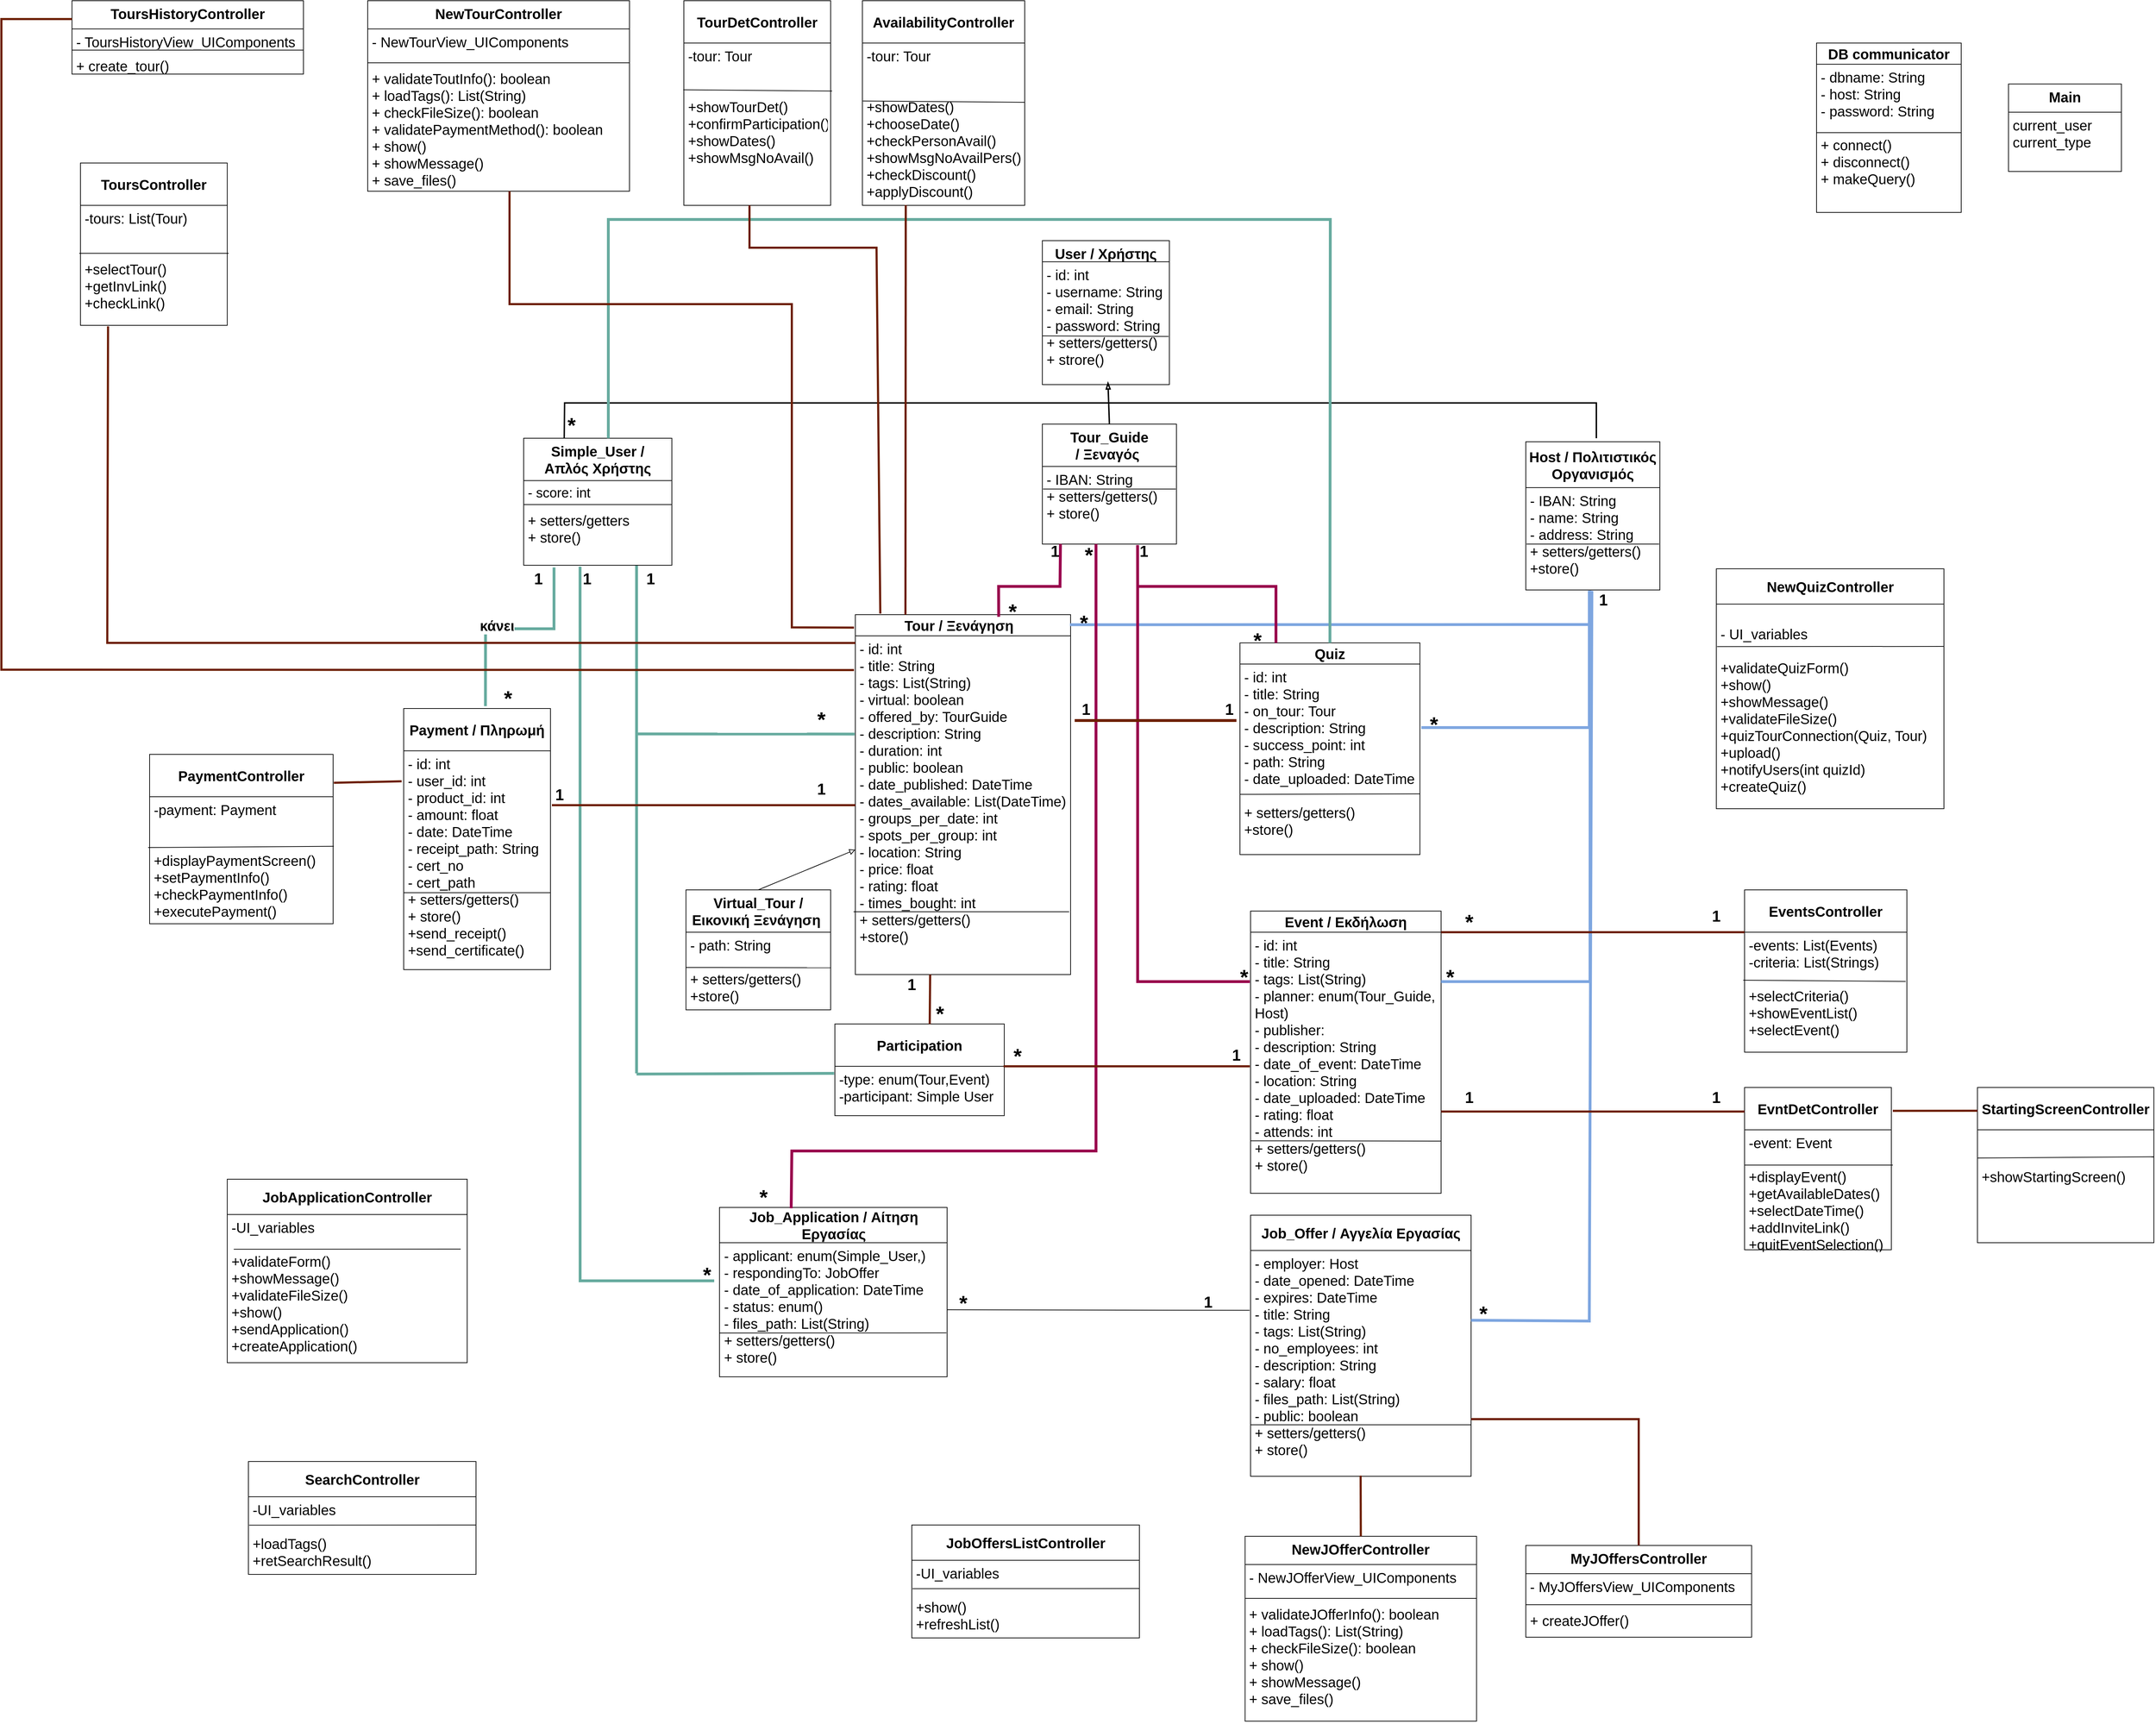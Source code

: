<mxfile version="21.2.9" type="device">
  <diagram id="C5RBs43oDa-KdzZeNtuy" name="Page-1">
    <mxGraphModel dx="4412" dy="3079" grid="1" gridSize="10" guides="1" tooltips="1" connect="1" arrows="1" fold="1" page="1" pageScale="1" pageWidth="827" pageHeight="1169" math="0" shadow="0">
      <root>
        <mxCell id="WIyWlLk6GJQsqaUBKTNV-0" />
        <mxCell id="WIyWlLk6GJQsqaUBKTNV-1" parent="WIyWlLk6GJQsqaUBKTNV-0" />
        <mxCell id="g7bhLOiDTnuFdsJNwrZU-117" value="" style="endArrow=none;html=1;rounded=0;strokeColor=#67AB9F;strokeWidth=4;" parent="WIyWlLk6GJQsqaUBKTNV-1" edge="1">
          <mxGeometry width="50" height="50" relative="1" as="geometry">
            <mxPoint x="180" y="370" as="sourcePoint" />
            <mxPoint x="180" y="-350" as="targetPoint" />
          </mxGeometry>
        </mxCell>
        <mxCell id="g7bhLOiDTnuFdsJNwrZU-118" value="User / Χρήστης" style="swimlane;fontStyle=1;align=center;verticalAlign=top;childLayout=stackLayout;horizontal=1;startSize=30;horizontalStack=0;resizeParent=1;resizeLast=0;collapsible=1;marginBottom=0;rounded=0;shadow=0;strokeWidth=1;fontSize=20;" parent="WIyWlLk6GJQsqaUBKTNV-1" vertex="1">
          <mxGeometry x="755" y="-810" width="180" height="204" as="geometry">
            <mxRectangle x="230" y="140" width="160" height="26" as="alternateBounds" />
          </mxGeometry>
        </mxCell>
        <mxCell id="g7bhLOiDTnuFdsJNwrZU-119" value="- id: int&#xa;- username: String&#xa;- email: String&#xa;- password: String&#xa;+ setters/getters()&#xa;+ strore()" style="text;align=left;verticalAlign=top;spacingLeft=4;spacingRight=4;overflow=hidden;rotatable=0;points=[[0,0.5],[1,0.5]];portConstraint=eastwest;fontSize=20;" parent="g7bhLOiDTnuFdsJNwrZU-118" vertex="1">
          <mxGeometry y="30" width="180" height="170" as="geometry" />
        </mxCell>
        <mxCell id="g7bhLOiDTnuFdsJNwrZU-120" value="&lt;b style=&quot;font-size: 20px;&quot;&gt;Tour_Guide /&amp;nbsp;&lt;/b&gt;&lt;b style=&quot;border-color: var(--border-color);&quot;&gt;Ξεναγός&amp;nbsp;&lt;/b&gt;" style="swimlane;fontStyle=0;childLayout=stackLayout;horizontal=1;startSize=60;horizontalStack=0;resizeParent=1;resizeParentMax=0;resizeLast=0;collapsible=1;marginBottom=0;whiteSpace=wrap;html=1;verticalAlign=middle;fontSize=20;" parent="WIyWlLk6GJQsqaUBKTNV-1" vertex="1">
          <mxGeometry x="755" y="-550" width="190" height="170" as="geometry" />
        </mxCell>
        <mxCell id="g7bhLOiDTnuFdsJNwrZU-121" value="- IBAN: String&lt;br&gt;+ setters/getters()&lt;br&gt;+ store()" style="text;strokeColor=none;fillColor=none;align=left;verticalAlign=top;spacingLeft=4;spacingRight=4;overflow=hidden;points=[[0,0.5],[1,0.5]];portConstraint=eastwest;rotatable=0;whiteSpace=wrap;html=1;fontSize=20;" parent="g7bhLOiDTnuFdsJNwrZU-120" vertex="1">
          <mxGeometry y="60" width="190" height="110" as="geometry" />
        </mxCell>
        <mxCell id="g7bhLOiDTnuFdsJNwrZU-122" value="&lt;b style=&quot;border-color: var(--border-color);&quot;&gt;Host /&amp;nbsp;&lt;/b&gt;&lt;b style=&quot;font-size: 20px;&quot;&gt;Πολιτιστικός Οργανισμός&lt;/b&gt;" style="swimlane;fontStyle=0;childLayout=stackLayout;horizontal=1;startSize=65;horizontalStack=0;resizeParent=1;resizeParentMax=0;resizeLast=0;collapsible=1;marginBottom=0;whiteSpace=wrap;html=1;verticalAlign=middle;fontSize=20;" parent="WIyWlLk6GJQsqaUBKTNV-1" vertex="1">
          <mxGeometry x="1440" y="-525" width="190" height="210" as="geometry" />
        </mxCell>
        <mxCell id="g7bhLOiDTnuFdsJNwrZU-123" value="- IBAN: String&lt;br&gt;- name: String&lt;br&gt;- address: String&lt;br&gt;+ setters/getters()&lt;br&gt;+store()" style="text;strokeColor=none;fillColor=none;align=left;verticalAlign=top;spacingLeft=4;spacingRight=4;overflow=hidden;points=[[0,0.5],[1,0.5]];portConstraint=eastwest;rotatable=0;whiteSpace=wrap;html=1;fontSize=20;" parent="g7bhLOiDTnuFdsJNwrZU-122" vertex="1">
          <mxGeometry y="65" width="190" height="145" as="geometry" />
        </mxCell>
        <mxCell id="g7bhLOiDTnuFdsJNwrZU-124" value="" style="endArrow=blockThin;html=1;rounded=0;exitX=0.5;exitY=0;exitDx=0;exitDy=0;endFill=0;endSize=6;strokeWidth=2;fontSize=20;" parent="WIyWlLk6GJQsqaUBKTNV-1" source="g7bhLOiDTnuFdsJNwrZU-120" target="g7bhLOiDTnuFdsJNwrZU-119" edge="1">
          <mxGeometry width="50" height="50" relative="1" as="geometry">
            <mxPoint x="700" y="-430" as="sourcePoint" />
            <mxPoint x="750" y="-480" as="targetPoint" />
          </mxGeometry>
        </mxCell>
        <mxCell id="g7bhLOiDTnuFdsJNwrZU-125" value="&lt;b style=&quot;border-color: var(--border-color);&quot;&gt;Payment /&amp;nbsp;&lt;/b&gt;&lt;b style=&quot;font-size: 20px;&quot;&gt;Πληρωμή&lt;/b&gt;" style="swimlane;fontStyle=0;childLayout=stackLayout;horizontal=1;startSize=60;horizontalStack=0;resizeParent=1;resizeParentMax=0;resizeLast=0;collapsible=1;marginBottom=0;whiteSpace=wrap;html=1;verticalAlign=middle;fontSize=20;" parent="WIyWlLk6GJQsqaUBKTNV-1" vertex="1">
          <mxGeometry x="-150" y="-147" width="208" height="370" as="geometry" />
        </mxCell>
        <mxCell id="g7bhLOiDTnuFdsJNwrZU-126" value="- id: int&lt;br style=&quot;font-size: 20px;&quot;&gt;- user_id: int&lt;br style=&quot;font-size: 20px;&quot;&gt;- product_id: int&lt;br style=&quot;font-size: 20px;&quot;&gt;- amount: float&lt;br style=&quot;font-size: 20px;&quot;&gt;- date: DateTime&lt;br style=&quot;font-size: 20px;&quot;&gt;- receipt_path: String&lt;br&gt;- cert_no&lt;br&gt;- cert_path&lt;br&gt;+ setters/getters()&lt;br&gt;+ store()&amp;nbsp;&lt;br&gt;+send_receipt()&lt;br style=&quot;border-color: var(--border-color);&quot;&gt;+send_certificate()" style="text;strokeColor=none;fillColor=none;align=left;verticalAlign=top;spacingLeft=4;spacingRight=4;overflow=hidden;points=[[0,0.5],[1,0.5]];portConstraint=eastwest;rotatable=0;whiteSpace=wrap;html=1;fontSize=20;" parent="g7bhLOiDTnuFdsJNwrZU-125" vertex="1">
          <mxGeometry y="60" width="208" height="310" as="geometry" />
        </mxCell>
        <mxCell id="g7bhLOiDTnuFdsJNwrZU-127" value="" style="endArrow=none;html=1;rounded=0;exitX=0;exitY=0.5;exitDx=0;exitDy=0;entryX=1;entryY=0.5;entryDx=0;entryDy=0;" parent="g7bhLOiDTnuFdsJNwrZU-125" edge="1">
          <mxGeometry width="50" height="50" relative="1" as="geometry">
            <mxPoint x="2.274e-13" y="261.0" as="sourcePoint" />
            <mxPoint x="208" y="261.0" as="targetPoint" />
          </mxGeometry>
        </mxCell>
        <mxCell id="g7bhLOiDTnuFdsJNwrZU-128" value="&lt;b style=&quot;border-color: var(--border-color);&quot;&gt;Job_Offer /&amp;nbsp;&lt;/b&gt;&lt;b style=&quot;font-size: 20px;&quot;&gt;Αγγελία Εργασίας&lt;/b&gt;" style="swimlane;fontStyle=0;childLayout=stackLayout;horizontal=1;startSize=50;horizontalStack=0;resizeParent=1;resizeParentMax=0;resizeLast=0;collapsible=1;marginBottom=0;whiteSpace=wrap;html=1;fontSize=20;" parent="WIyWlLk6GJQsqaUBKTNV-1" vertex="1">
          <mxGeometry x="1050" y="571" width="312.5" height="370" as="geometry" />
        </mxCell>
        <mxCell id="g7bhLOiDTnuFdsJNwrZU-129" value="- employer: Host&lt;br&gt;- date_opened: DateTime&lt;br&gt;- expires: DateTime&lt;br&gt;- title: String&lt;br&gt;- tags: List(String)&lt;br&gt;- no_employees: int&lt;br&gt;- description: String&lt;br&gt;- salary: float&lt;br&gt;- files_path: List(String)&lt;br&gt;- public: boolean&lt;br&gt;+ setters/getters()&lt;br&gt;+ store()" style="text;strokeColor=none;fillColor=none;align=left;verticalAlign=top;spacingLeft=4;spacingRight=4;overflow=hidden;points=[[0,0.5],[1,0.5]];portConstraint=eastwest;rotatable=0;whiteSpace=wrap;html=1;fontSize=20;" parent="g7bhLOiDTnuFdsJNwrZU-128" vertex="1">
          <mxGeometry y="50" width="312.5" height="320" as="geometry" />
        </mxCell>
        <mxCell id="g7bhLOiDTnuFdsJNwrZU-130" value="" style="endArrow=none;html=1;rounded=0;entryX=0.997;entryY=0.683;entryDx=0;entryDy=0;entryPerimeter=0;" parent="g7bhLOiDTnuFdsJNwrZU-128" edge="1">
          <mxGeometry width="50" height="50" relative="1" as="geometry">
            <mxPoint y="297" as="sourcePoint" />
            <mxPoint x="312.502" y="297" as="targetPoint" />
          </mxGeometry>
        </mxCell>
        <mxCell id="g7bhLOiDTnuFdsJNwrZU-131" value="&lt;b style=&quot;border-color: var(--border-color);&quot;&gt;Job_Application /&amp;nbsp;&lt;/b&gt;&lt;b style=&quot;font-size: 20px;&quot;&gt;Αίτηση Εργασίας&lt;/b&gt;" style="swimlane;fontStyle=0;childLayout=stackLayout;horizontal=1;startSize=50;horizontalStack=0;resizeParent=1;resizeParentMax=0;resizeLast=0;collapsible=1;marginBottom=0;whiteSpace=wrap;html=1;fontSize=20;" parent="WIyWlLk6GJQsqaUBKTNV-1" vertex="1">
          <mxGeometry x="297.5" y="560" width="322.5" height="240" as="geometry" />
        </mxCell>
        <mxCell id="g7bhLOiDTnuFdsJNwrZU-132" value="- applicant: enum(Simple_User,)&lt;br&gt;- respondingTo: JobOffer&lt;br&gt;- date_of_application: DateTime&lt;br&gt;- status: enum()&lt;br&gt;- files_path: List(String)&lt;br&gt;+ setters/getters()&lt;br&gt;+ store()" style="text;strokeColor=none;fillColor=none;align=left;verticalAlign=top;spacingLeft=4;spacingRight=4;overflow=hidden;points=[[0,0.5],[1,0.5]];portConstraint=eastwest;rotatable=0;whiteSpace=wrap;html=1;fontSize=20;" parent="g7bhLOiDTnuFdsJNwrZU-131" vertex="1">
          <mxGeometry y="50" width="322.5" height="190" as="geometry" />
        </mxCell>
        <mxCell id="g7bhLOiDTnuFdsJNwrZU-133" value="" style="endArrow=none;html=1;rounded=0;exitX=0;exitY=0.5;exitDx=0;exitDy=0;entryX=0.997;entryY=0.683;entryDx=0;entryDy=0;entryPerimeter=0;" parent="g7bhLOiDTnuFdsJNwrZU-131" edge="1">
          <mxGeometry width="50" height="50" relative="1" as="geometry">
            <mxPoint x="2.274e-13" y="178.0" as="sourcePoint" />
            <mxPoint x="321.532" y="177.77" as="targetPoint" />
          </mxGeometry>
        </mxCell>
        <mxCell id="g7bhLOiDTnuFdsJNwrZU-134" value="&lt;b style=&quot;font-size: 20px;&quot;&gt;Tour /&amp;nbsp;&lt;/b&gt;&lt;b style=&quot;border-color: var(--border-color);&quot;&gt;Ξενάγηση&amp;nbsp;&lt;/b&gt;&lt;b style=&quot;font-size: 20px;&quot;&gt;&amp;nbsp;&lt;/b&gt;" style="swimlane;fontStyle=0;childLayout=stackLayout;horizontal=1;startSize=30;horizontalStack=0;resizeParent=1;resizeParentMax=0;resizeLast=0;collapsible=1;marginBottom=0;whiteSpace=wrap;html=1;fontSize=20;" parent="WIyWlLk6GJQsqaUBKTNV-1" vertex="1">
          <mxGeometry x="490" y="-280" width="305" height="510" as="geometry" />
        </mxCell>
        <mxCell id="g7bhLOiDTnuFdsJNwrZU-135" value="- id: int&amp;nbsp;&lt;br style=&quot;font-size: 20px;&quot;&gt;- title: String&lt;br style=&quot;font-size: 20px;&quot;&gt;- tags: List(String)&lt;br style=&quot;font-size: 20px;&quot;&gt;- virtual: boolean&lt;br style=&quot;font-size: 20px;&quot;&gt;- offered_by: TourGuide&lt;br style=&quot;font-size: 20px;&quot;&gt;- description: String&lt;br style=&quot;font-size: 20px;&quot;&gt;- duration: int&lt;br style=&quot;font-size: 20px;&quot;&gt;- public: boolean&lt;br style=&quot;font-size: 20px;&quot;&gt;- date_published: DateTime&lt;br style=&quot;font-size: 20px;&quot;&gt;- dates_available: List(DateTime)&lt;br&gt;- groups_per_date: int&lt;br style=&quot;font-size: 20px;&quot;&gt;- spots_per_group: int&lt;br&gt;- location: String&lt;br&gt;- price: float&lt;br style=&quot;font-size: 20px;&quot;&gt;- rating: float&lt;br style=&quot;font-size: 20px;&quot;&gt;- times_bought: int&lt;br&gt;+ setters/getters()&lt;br&gt;+store()" style="text;strokeColor=none;fillColor=none;align=left;verticalAlign=top;spacingLeft=4;spacingRight=4;overflow=hidden;points=[[0,0.5],[1,0.5]];portConstraint=eastwest;rotatable=0;whiteSpace=wrap;html=1;fontSize=20;" parent="g7bhLOiDTnuFdsJNwrZU-134" vertex="1">
          <mxGeometry y="30" width="305" height="480" as="geometry" />
        </mxCell>
        <mxCell id="g7bhLOiDTnuFdsJNwrZU-136" value="" style="endArrow=none;html=1;rounded=0;exitX=0;exitY=0.5;exitDx=0;exitDy=0;" parent="g7bhLOiDTnuFdsJNwrZU-134" edge="1">
          <mxGeometry width="50" height="50" relative="1" as="geometry">
            <mxPoint x="-2.5" y="421.0" as="sourcePoint" />
            <mxPoint x="303" y="421" as="targetPoint" />
          </mxGeometry>
        </mxCell>
        <mxCell id="g7bhLOiDTnuFdsJNwrZU-137" value="&lt;b style=&quot;border-color: var(--border-color);&quot;&gt;Virtual_Tour /&lt;/b&gt;&lt;b style=&quot;font-size: 20px;&quot;&gt;Εικονική Ξενάγηση&amp;nbsp;&lt;/b&gt;" style="swimlane;fontStyle=0;childLayout=stackLayout;horizontal=1;startSize=60;horizontalStack=0;resizeParent=1;resizeParentMax=0;resizeLast=0;collapsible=1;marginBottom=0;whiteSpace=wrap;html=1;fontSize=20;" parent="WIyWlLk6GJQsqaUBKTNV-1" vertex="1">
          <mxGeometry x="250" y="110" width="205" height="170" as="geometry" />
        </mxCell>
        <mxCell id="g7bhLOiDTnuFdsJNwrZU-138" value="- path: String&lt;br&gt;&lt;br&gt;+ setters/getters()&lt;br&gt;+store()" style="text;strokeColor=none;fillColor=none;align=left;verticalAlign=top;spacingLeft=4;spacingRight=4;overflow=hidden;points=[[0,0.5],[1,0.5]];portConstraint=eastwest;rotatable=0;whiteSpace=wrap;html=1;fontSize=20;" parent="g7bhLOiDTnuFdsJNwrZU-137" vertex="1">
          <mxGeometry y="60" width="205" height="110" as="geometry" />
        </mxCell>
        <mxCell id="g7bhLOiDTnuFdsJNwrZU-139" value="&lt;b style=&quot;border-color: var(--border-color);&quot;&gt;Event /&amp;nbsp;&lt;/b&gt;&lt;b style=&quot;font-size: 20px;&quot;&gt;Εκδήλωση&lt;/b&gt;" style="swimlane;fontStyle=0;childLayout=stackLayout;horizontal=1;startSize=30;horizontalStack=0;resizeParent=1;resizeParentMax=0;resizeLast=0;collapsible=1;marginBottom=0;whiteSpace=wrap;html=1;fontSize=20;" parent="WIyWlLk6GJQsqaUBKTNV-1" vertex="1">
          <mxGeometry x="1050" y="140" width="270" height="400" as="geometry" />
        </mxCell>
        <mxCell id="g7bhLOiDTnuFdsJNwrZU-140" value="- id: int&amp;nbsp;&lt;br style=&quot;font-size: 20px;&quot;&gt;- title: String&lt;br style=&quot;font-size: 20px;&quot;&gt;- tags: List(String)&lt;br style=&quot;font-size: 20px;&quot;&gt;- planner: enum(Tour_Guide, Host)&lt;br style=&quot;font-size: 20px;&quot;&gt;- publisher:&amp;nbsp;&lt;br style=&quot;font-size: 20px;&quot;&gt;- description: String&lt;br style=&quot;font-size: 20px;&quot;&gt;- date_of_event: DateTime&lt;br&gt;- location: String&lt;br style=&quot;font-size: 20px;&quot;&gt;- date_uploaded: DateTime&lt;br style=&quot;font-size: 20px;&quot;&gt;- rating: float&amp;nbsp;&lt;br&gt;- attends: int&lt;br&gt;+ setters/getters()&lt;br&gt;+ store()" style="text;strokeColor=none;fillColor=none;align=left;verticalAlign=top;spacingLeft=4;spacingRight=4;overflow=hidden;points=[[0,0.5],[1,0.5]];portConstraint=eastwest;rotatable=0;whiteSpace=wrap;html=1;fontSize=20;" parent="g7bhLOiDTnuFdsJNwrZU-139" vertex="1">
          <mxGeometry y="30" width="270" height="370" as="geometry" />
        </mxCell>
        <mxCell id="g7bhLOiDTnuFdsJNwrZU-141" value="" style="endArrow=none;html=1;rounded=0;exitX=-0.001;exitY=0.706;exitDx=0;exitDy=0;exitPerimeter=0;" parent="g7bhLOiDTnuFdsJNwrZU-139" edge="1">
          <mxGeometry width="50" height="50" relative="1" as="geometry">
            <mxPoint x="0.005" y="325.62" as="sourcePoint" />
            <mxPoint x="270" y="326" as="targetPoint" />
          </mxGeometry>
        </mxCell>
        <mxCell id="g7bhLOiDTnuFdsJNwrZU-142" value="&lt;b style=&quot;font-size: 20px;&quot;&gt;Quiz&lt;/b&gt;" style="swimlane;fontStyle=0;childLayout=stackLayout;horizontal=1;startSize=30;horizontalStack=0;resizeParent=1;resizeParentMax=0;resizeLast=0;collapsible=1;marginBottom=0;whiteSpace=wrap;html=1;fontSize=20;" parent="WIyWlLk6GJQsqaUBKTNV-1" vertex="1">
          <mxGeometry x="1035" y="-240" width="255" height="300" as="geometry" />
        </mxCell>
        <mxCell id="g7bhLOiDTnuFdsJNwrZU-143" value="- id: int&amp;nbsp;&lt;br style=&quot;font-size: 20px;&quot;&gt;- title: String&lt;br style=&quot;font-size: 20px;&quot;&gt;- on_tour: Tour&lt;br style=&quot;font-size: 20px;&quot;&gt;- description: String&lt;br style=&quot;font-size: 20px;&quot;&gt;- success_point: int&lt;br&gt;- path: String&lt;br style=&quot;font-size: 20px;&quot;&gt;- date_uploaded: DateTime&lt;br&gt;&lt;br&gt;+ setters/getters()&lt;br&gt;+store()" style="text;strokeColor=none;fillColor=none;align=left;verticalAlign=top;spacingLeft=4;spacingRight=4;overflow=hidden;points=[[0,0.5],[1,0.5]];portConstraint=eastwest;rotatable=0;whiteSpace=wrap;html=1;fontSize=20;" parent="g7bhLOiDTnuFdsJNwrZU-142" vertex="1">
          <mxGeometry y="30" width="255" height="270" as="geometry" />
        </mxCell>
        <mxCell id="g7bhLOiDTnuFdsJNwrZU-144" value="" style="endArrow=none;html=1;rounded=0;exitX=0.557;exitY=-0.009;exitDx=0;exitDy=0;strokeColor=#67AB9F;strokeWidth=4;entryX=0.174;entryY=1.024;entryDx=0;entryDy=0;entryPerimeter=0;fontSize=20;exitPerimeter=0;" parent="WIyWlLk6GJQsqaUBKTNV-1" source="g7bhLOiDTnuFdsJNwrZU-125" edge="1">
          <mxGeometry width="50" height="50" relative="1" as="geometry">
            <mxPoint x="50" y="-340" as="sourcePoint" />
            <mxPoint x="63.06" y="-346.88" as="targetPoint" />
            <Array as="points">
              <mxPoint x="-34" y="-260" />
              <mxPoint x="63" y="-260" />
            </Array>
          </mxGeometry>
        </mxCell>
        <mxCell id="g7bhLOiDTnuFdsJNwrZU-145" value="" style="endArrow=none;html=1;rounded=0;exitX=0.666;exitY=0.006;exitDx=0;exitDy=0;startArrow=none;startFill=0;strokeWidth=4;strokeColor=#99004D;fontSize=20;entryX=0.135;entryY=0.999;entryDx=0;entryDy=0;entryPerimeter=0;exitPerimeter=0;" parent="WIyWlLk6GJQsqaUBKTNV-1" source="g7bhLOiDTnuFdsJNwrZU-134" target="g7bhLOiDTnuFdsJNwrZU-121" edge="1">
          <mxGeometry width="50" height="50" relative="1" as="geometry">
            <mxPoint x="690" y="-230" as="sourcePoint" />
            <mxPoint x="740" y="-280" as="targetPoint" />
            <Array as="points">
              <mxPoint x="693" y="-320" />
              <mxPoint x="780" y="-320" />
            </Array>
          </mxGeometry>
        </mxCell>
        <mxCell id="g7bhLOiDTnuFdsJNwrZU-146" value="" style="endArrow=none;html=1;rounded=0;startArrow=block;startFill=0;entryX=0.5;entryY=0;entryDx=0;entryDy=0;fontSize=20;" parent="WIyWlLk6GJQsqaUBKTNV-1" source="g7bhLOiDTnuFdsJNwrZU-135" target="g7bhLOiDTnuFdsJNwrZU-137" edge="1">
          <mxGeometry width="50" height="50" relative="1" as="geometry">
            <mxPoint x="482.415" y="9.2" as="sourcePoint" />
            <mxPoint x="670" y="70" as="targetPoint" />
          </mxGeometry>
        </mxCell>
        <mxCell id="g7bhLOiDTnuFdsJNwrZU-147" value="" style="endArrow=none;html=1;rounded=0;entryX=0.479;entryY=1.005;entryDx=0;entryDy=0;entryPerimeter=0;strokeColor=#7EA6E0;strokeWidth=4;fontSize=20;exitX=0.997;exitY=0.028;exitDx=0;exitDy=0;exitPerimeter=0;" parent="WIyWlLk6GJQsqaUBKTNV-1" source="g7bhLOiDTnuFdsJNwrZU-134" target="g7bhLOiDTnuFdsJNwrZU-123" edge="1">
          <mxGeometry width="50" height="50" relative="1" as="geometry">
            <mxPoint x="800" y="-260" as="sourcePoint" />
            <mxPoint x="950" y="-320" as="targetPoint" />
            <Array as="points">
              <mxPoint x="1531" y="-266" />
            </Array>
          </mxGeometry>
        </mxCell>
        <mxCell id="g7bhLOiDTnuFdsJNwrZU-148" value="" style="endArrow=none;html=1;rounded=0;strokeWidth=4;strokeColor=#99004D;fontSize=20;entryX=0.71;entryY=1.012;entryDx=0;entryDy=0;entryPerimeter=0;" parent="WIyWlLk6GJQsqaUBKTNV-1" target="g7bhLOiDTnuFdsJNwrZU-121" edge="1">
          <mxGeometry width="50" height="50" relative="1" as="geometry">
            <mxPoint x="1086" y="-240" as="sourcePoint" />
            <mxPoint x="880" y="-380" as="targetPoint" />
            <Array as="points">
              <mxPoint x="1086" y="-320" />
              <mxPoint x="890" y="-320" />
            </Array>
          </mxGeometry>
        </mxCell>
        <mxCell id="g7bhLOiDTnuFdsJNwrZU-149" value="" style="endArrow=none;html=1;rounded=0;strokeColor=#7EA6E0;strokeWidth=4;fontSize=20;" parent="WIyWlLk6GJQsqaUBKTNV-1" edge="1">
          <mxGeometry width="50" height="50" relative="1" as="geometry">
            <mxPoint x="1292" y="-120" as="sourcePoint" />
            <mxPoint x="1530" y="-314" as="targetPoint" />
            <Array as="points">
              <mxPoint x="1530" y="-120" />
              <mxPoint x="1530" y="-260" />
            </Array>
          </mxGeometry>
        </mxCell>
        <mxCell id="g7bhLOiDTnuFdsJNwrZU-151" value="" style="endArrow=none;html=1;rounded=0;entryX=0.48;entryY=1.043;entryDx=0;entryDy=0;entryPerimeter=0;strokeColor=#7EA6E0;strokeWidth=4;fontSize=20;" parent="WIyWlLk6GJQsqaUBKTNV-1" target="g7bhLOiDTnuFdsJNwrZU-123" edge="1">
          <mxGeometry width="50" height="50" relative="1" as="geometry">
            <mxPoint x="1320" y="240" as="sourcePoint" />
            <mxPoint x="1150" y="-230" as="targetPoint" />
            <Array as="points">
              <mxPoint x="1531" y="240" />
            </Array>
          </mxGeometry>
        </mxCell>
        <mxCell id="g7bhLOiDTnuFdsJNwrZU-152" value="" style="endArrow=none;html=1;rounded=0;entryX=0.493;entryY=1.009;entryDx=0;entryDy=0;entryPerimeter=0;strokeWidth=4;strokeColor=#7EA6E0;fontSize=20;exitX=1;exitY=0.309;exitDx=0;exitDy=0;exitPerimeter=0;" parent="WIyWlLk6GJQsqaUBKTNV-1" source="g7bhLOiDTnuFdsJNwrZU-129" target="g7bhLOiDTnuFdsJNwrZU-123" edge="1">
          <mxGeometry width="50" height="50" relative="1" as="geometry">
            <mxPoint x="1370" y="721" as="sourcePoint" />
            <mxPoint x="1150" y="20" as="targetPoint" />
            <Array as="points">
              <mxPoint x="1530" y="721" />
            </Array>
          </mxGeometry>
        </mxCell>
        <mxCell id="g7bhLOiDTnuFdsJNwrZU-153" value="" style="endArrow=none;html=1;rounded=0;entryX=0.368;entryY=1.015;entryDx=0;entryDy=0;entryPerimeter=0;strokeWidth=4;strokeColor=#67AB9F;fontSize=20;" parent="WIyWlLk6GJQsqaUBKTNV-1" edge="1">
          <mxGeometry width="50" height="50" relative="1" as="geometry">
            <mxPoint x="290" y="664" as="sourcePoint" />
            <mxPoint x="99.92" y="-348.05" as="targetPoint" />
            <Array as="points">
              <mxPoint x="100" y="664" />
            </Array>
          </mxGeometry>
        </mxCell>
        <mxCell id="g7bhLOiDTnuFdsJNwrZU-154" value="" style="endArrow=none;html=1;rounded=0;strokeWidth=4;strokeColor=#67AB9F;fontSize=20;entryX=-0.003;entryY=0.29;entryDx=0;entryDy=0;entryPerimeter=0;" parent="WIyWlLk6GJQsqaUBKTNV-1" target="g7bhLOiDTnuFdsJNwrZU-135" edge="1">
          <mxGeometry width="50" height="50" relative="1" as="geometry">
            <mxPoint x="180" y="-111" as="sourcePoint" />
            <mxPoint x="490" y="-110" as="targetPoint" />
          </mxGeometry>
        </mxCell>
        <mxCell id="g7bhLOiDTnuFdsJNwrZU-155" value="" style="endArrow=none;html=1;rounded=0;strokeColor=#67AB9F;strokeWidth=4;fontSize=20;" parent="WIyWlLk6GJQsqaUBKTNV-1" edge="1">
          <mxGeometry width="50" height="50" relative="1" as="geometry">
            <mxPoint x="180" y="371" as="sourcePoint" />
            <mxPoint x="460" y="370" as="targetPoint" />
            <Array as="points" />
          </mxGeometry>
        </mxCell>
        <mxCell id="g7bhLOiDTnuFdsJNwrZU-162" value="" style="endArrow=none;html=1;rounded=0;strokeColor=#99004D;strokeWidth=4;fontSize=20;" parent="WIyWlLk6GJQsqaUBKTNV-1" edge="1">
          <mxGeometry width="50" height="50" relative="1" as="geometry">
            <mxPoint x="1049" y="240" as="sourcePoint" />
            <mxPoint x="890" y="-320" as="targetPoint" />
            <Array as="points">
              <mxPoint x="890" y="240" />
            </Array>
          </mxGeometry>
        </mxCell>
        <mxCell id="g7bhLOiDTnuFdsJNwrZU-163" value="&lt;font style=&quot;font-size: 20px;&quot;&gt;κάνει&lt;/font&gt;" style="edgeLabel;html=1;align=center;verticalAlign=middle;resizable=0;points=[];fontStyle=1;fontSize=20;" parent="WIyWlLk6GJQsqaUBKTNV-1" vertex="1" connectable="0">
          <mxGeometry x="-24" y="-267.004" as="geometry">
            <mxPoint x="6" y="2" as="offset" />
          </mxGeometry>
        </mxCell>
        <mxCell id="g7bhLOiDTnuFdsJNwrZU-173" value="" style="endArrow=none;html=1;rounded=0;strokeColor=#99004D;strokeWidth=4;fontSize=20;exitX=0.315;exitY=0.005;exitDx=0;exitDy=0;exitPerimeter=0;" parent="WIyWlLk6GJQsqaUBKTNV-1" source="g7bhLOiDTnuFdsJNwrZU-131" edge="1">
          <mxGeometry width="50" height="50" relative="1" as="geometry">
            <mxPoint x="434" y="570" as="sourcePoint" />
            <mxPoint x="831" y="-380" as="targetPoint" />
            <Array as="points">
              <mxPoint x="400" y="480" />
              <mxPoint x="831" y="480" />
            </Array>
          </mxGeometry>
        </mxCell>
        <mxCell id="g7bhLOiDTnuFdsJNwrZU-175" value="" style="endArrow=none;html=1;rounded=0;endFill=0;fontSize=20;entryX=1.019;entryY=0.25;entryDx=0;entryDy=0;strokeWidth=4;startArrow=none;startFill=0;entryPerimeter=0;strokeColor=#6D1F00;" parent="WIyWlLk6GJQsqaUBKTNV-1" target="g7bhLOiDTnuFdsJNwrZU-135" edge="1">
          <mxGeometry width="50" height="50" relative="1" as="geometry">
            <mxPoint x="1030" y="-130" as="sourcePoint" />
            <mxPoint x="820" y="-130" as="targetPoint" />
          </mxGeometry>
        </mxCell>
        <mxCell id="g7bhLOiDTnuFdsJNwrZU-176" value="" style="endArrow=none;html=1;rounded=0;entryX=0;entryY=0.5;entryDx=0;entryDy=0;strokeColor=#6D1F00;fillColor=#a0522d;strokeWidth=3;" parent="WIyWlLk6GJQsqaUBKTNV-1" target="g7bhLOiDTnuFdsJNwrZU-135" edge="1">
          <mxGeometry width="50" height="50" relative="1" as="geometry">
            <mxPoint x="60" y="-10" as="sourcePoint" />
            <mxPoint x="490.0" y="-10" as="targetPoint" />
          </mxGeometry>
        </mxCell>
        <mxCell id="g7bhLOiDTnuFdsJNwrZU-179" value="*" style="text;html=1;strokeColor=none;fillColor=none;align=center;verticalAlign=middle;whiteSpace=wrap;rounded=0;fontSize=30;fontStyle=1" parent="WIyWlLk6GJQsqaUBKTNV-1" vertex="1">
          <mxGeometry x="58" y="-564" width="60" height="30" as="geometry" />
        </mxCell>
        <mxCell id="g7bhLOiDTnuFdsJNwrZU-180" value="1" style="text;html=1;strokeColor=none;fillColor=none;align=center;verticalAlign=middle;whiteSpace=wrap;rounded=0;fontSize=22;fontStyle=1" parent="WIyWlLk6GJQsqaUBKTNV-1" vertex="1">
          <mxGeometry x="869" y="-384" width="60" height="30" as="geometry" />
        </mxCell>
        <mxCell id="g7bhLOiDTnuFdsJNwrZU-181" value="*" style="text;html=1;strokeColor=none;fillColor=none;align=center;verticalAlign=middle;whiteSpace=wrap;rounded=0;fontSize=30;fontStyle=1" parent="WIyWlLk6GJQsqaUBKTNV-1" vertex="1">
          <mxGeometry x="683" y="-300" width="60" height="30" as="geometry" />
        </mxCell>
        <mxCell id="g7bhLOiDTnuFdsJNwrZU-182" value="*" style="text;html=1;strokeColor=none;fillColor=none;align=center;verticalAlign=middle;whiteSpace=wrap;rounded=0;fontSize=30;fontStyle=1" parent="WIyWlLk6GJQsqaUBKTNV-1" vertex="1">
          <mxGeometry x="1030" y="-259" width="60" height="30" as="geometry" />
        </mxCell>
        <mxCell id="g7bhLOiDTnuFdsJNwrZU-183" value="1" style="text;html=1;strokeColor=none;fillColor=none;align=center;verticalAlign=middle;whiteSpace=wrap;rounded=0;fontSize=22;fontStyle=1" parent="WIyWlLk6GJQsqaUBKTNV-1" vertex="1">
          <mxGeometry x="787" y="-160" width="60" height="30" as="geometry" />
        </mxCell>
        <mxCell id="g7bhLOiDTnuFdsJNwrZU-184" value="1" style="text;html=1;strokeColor=none;fillColor=none;align=center;verticalAlign=middle;whiteSpace=wrap;rounded=0;fontSize=22;fontStyle=1" parent="WIyWlLk6GJQsqaUBKTNV-1" vertex="1">
          <mxGeometry x="990" y="-160" width="60" height="30" as="geometry" />
        </mxCell>
        <mxCell id="g7bhLOiDTnuFdsJNwrZU-185" value="*" style="text;html=1;strokeColor=none;fillColor=none;align=center;verticalAlign=middle;whiteSpace=wrap;rounded=0;fontSize=30;fontStyle=1" parent="WIyWlLk6GJQsqaUBKTNV-1" vertex="1">
          <mxGeometry x="1011" y="218" width="60" height="30" as="geometry" />
        </mxCell>
        <mxCell id="g7bhLOiDTnuFdsJNwrZU-186" value="*" style="text;html=1;strokeColor=none;fillColor=none;align=center;verticalAlign=middle;whiteSpace=wrap;rounded=0;fontSize=30;fontStyle=1" parent="WIyWlLk6GJQsqaUBKTNV-1" vertex="1">
          <mxGeometry x="330" y="530" width="60" height="30" as="geometry" />
        </mxCell>
        <mxCell id="g7bhLOiDTnuFdsJNwrZU-187" value="1" style="text;html=1;strokeColor=none;fillColor=none;align=center;verticalAlign=middle;whiteSpace=wrap;rounded=0;fontSize=22;fontStyle=1" parent="WIyWlLk6GJQsqaUBKTNV-1" vertex="1">
          <mxGeometry x="743" y="-384" width="60" height="30" as="geometry" />
        </mxCell>
        <mxCell id="g7bhLOiDTnuFdsJNwrZU-188" value="*" style="text;html=1;strokeColor=none;fillColor=none;align=center;verticalAlign=middle;whiteSpace=wrap;rounded=0;fontSize=30;fontStyle=1" parent="WIyWlLk6GJQsqaUBKTNV-1" vertex="1">
          <mxGeometry x="791" y="-380" width="60" height="30" as="geometry" />
        </mxCell>
        <mxCell id="g7bhLOiDTnuFdsJNwrZU-189" value="*" style="text;html=1;strokeColor=none;fillColor=none;align=center;verticalAlign=middle;whiteSpace=wrap;rounded=0;fontSize=30;fontStyle=1" parent="WIyWlLk6GJQsqaUBKTNV-1" vertex="1">
          <mxGeometry x="250" y="640" width="60" height="30" as="geometry" />
        </mxCell>
        <mxCell id="g7bhLOiDTnuFdsJNwrZU-193" value="*" style="text;html=1;strokeColor=none;fillColor=none;align=center;verticalAlign=middle;whiteSpace=wrap;rounded=0;fontSize=30;fontStyle=1" parent="WIyWlLk6GJQsqaUBKTNV-1" vertex="1">
          <mxGeometry x="612.5" y="680" width="60" height="30" as="geometry" />
        </mxCell>
        <mxCell id="g7bhLOiDTnuFdsJNwrZU-194" value="*" style="text;html=1;strokeColor=none;fillColor=none;align=center;verticalAlign=middle;whiteSpace=wrap;rounded=0;fontSize=30;fontStyle=1" parent="WIyWlLk6GJQsqaUBKTNV-1" vertex="1">
          <mxGeometry x="1350" y="695" width="60" height="30" as="geometry" />
        </mxCell>
        <mxCell id="g7bhLOiDTnuFdsJNwrZU-195" value="*" style="text;html=1;strokeColor=none;fillColor=none;align=center;verticalAlign=middle;whiteSpace=wrap;rounded=0;fontSize=30;fontStyle=1" parent="WIyWlLk6GJQsqaUBKTNV-1" vertex="1">
          <mxGeometry x="1302.5" y="218" width="60" height="30" as="geometry" />
        </mxCell>
        <mxCell id="g7bhLOiDTnuFdsJNwrZU-196" value="*" style="text;html=1;strokeColor=none;fillColor=none;align=center;verticalAlign=middle;whiteSpace=wrap;rounded=0;fontSize=30;fontStyle=1" parent="WIyWlLk6GJQsqaUBKTNV-1" vertex="1">
          <mxGeometry x="1280" y="-140" width="60" height="30" as="geometry" />
        </mxCell>
        <mxCell id="g7bhLOiDTnuFdsJNwrZU-197" value="*" style="text;html=1;strokeColor=none;fillColor=none;align=center;verticalAlign=middle;whiteSpace=wrap;rounded=0;fontSize=30;fontStyle=1" parent="WIyWlLk6GJQsqaUBKTNV-1" vertex="1">
          <mxGeometry x="784" y="-284" width="60" height="30" as="geometry" />
        </mxCell>
        <mxCell id="g7bhLOiDTnuFdsJNwrZU-198" value="1" style="text;html=1;strokeColor=none;fillColor=none;align=center;verticalAlign=middle;whiteSpace=wrap;rounded=0;fontSize=22;fontStyle=1" parent="WIyWlLk6GJQsqaUBKTNV-1" vertex="1">
          <mxGeometry x="1520" y="-315" width="60" height="30" as="geometry" />
        </mxCell>
        <mxCell id="g7bhLOiDTnuFdsJNwrZU-199" value="*" style="text;html=1;strokeColor=none;fillColor=none;align=center;verticalAlign=middle;whiteSpace=wrap;rounded=0;fontSize=30;fontStyle=1" parent="WIyWlLk6GJQsqaUBKTNV-1" vertex="1">
          <mxGeometry x="412" y="-147" width="60" height="30" as="geometry" />
        </mxCell>
        <mxCell id="g7bhLOiDTnuFdsJNwrZU-200" value="*" style="text;html=1;strokeColor=none;fillColor=none;align=center;verticalAlign=middle;whiteSpace=wrap;rounded=0;fontSize=30;fontStyle=1" parent="WIyWlLk6GJQsqaUBKTNV-1" vertex="1">
          <mxGeometry x="-32" y="-177" width="60" height="30" as="geometry" />
        </mxCell>
        <mxCell id="g7bhLOiDTnuFdsJNwrZU-201" value="1" style="text;html=1;strokeColor=none;fillColor=none;align=center;verticalAlign=middle;whiteSpace=wrap;rounded=0;fontSize=22;fontStyle=1" parent="WIyWlLk6GJQsqaUBKTNV-1" vertex="1">
          <mxGeometry x="11" y="-345" width="60" height="30" as="geometry" />
        </mxCell>
        <mxCell id="g7bhLOiDTnuFdsJNwrZU-202" value="1" style="text;html=1;strokeColor=none;fillColor=none;align=center;verticalAlign=middle;whiteSpace=wrap;rounded=0;fontSize=22;fontStyle=1" parent="WIyWlLk6GJQsqaUBKTNV-1" vertex="1">
          <mxGeometry x="412" y="-47" width="60" height="30" as="geometry" />
        </mxCell>
        <mxCell id="g7bhLOiDTnuFdsJNwrZU-203" value="1" style="text;html=1;strokeColor=none;fillColor=none;align=center;verticalAlign=middle;whiteSpace=wrap;rounded=0;fontSize=22;fontStyle=1" parent="WIyWlLk6GJQsqaUBKTNV-1" vertex="1">
          <mxGeometry x="41" y="-39" width="60" height="30" as="geometry" />
        </mxCell>
        <mxCell id="g7bhLOiDTnuFdsJNwrZU-204" value="1" style="text;html=1;strokeColor=none;fillColor=none;align=center;verticalAlign=middle;whiteSpace=wrap;rounded=0;fontSize=22;fontStyle=1" parent="WIyWlLk6GJQsqaUBKTNV-1" vertex="1">
          <mxGeometry x="80" y="-345" width="60" height="30" as="geometry" />
        </mxCell>
        <mxCell id="g7bhLOiDTnuFdsJNwrZU-205" value="1" style="text;html=1;strokeColor=none;fillColor=none;align=center;verticalAlign=middle;whiteSpace=wrap;rounded=0;fontSize=22;fontStyle=1" parent="WIyWlLk6GJQsqaUBKTNV-1" vertex="1">
          <mxGeometry x="960" y="680" width="60" height="30" as="geometry" />
        </mxCell>
        <mxCell id="g7bhLOiDTnuFdsJNwrZU-206" value="" style="endArrow=none;html=1;rounded=0;strokeWidth=2;" parent="WIyWlLk6GJQsqaUBKTNV-1" edge="1">
          <mxGeometry width="50" height="50" relative="1" as="geometry">
            <mxPoint x="850" y="-580" as="sourcePoint" />
            <mxPoint x="1540" y="-530" as="targetPoint" />
            <Array as="points">
              <mxPoint x="1540" y="-580" />
            </Array>
          </mxGeometry>
        </mxCell>
        <mxCell id="g7bhLOiDTnuFdsJNwrZU-207" value="" style="endArrow=none;html=1;rounded=0;exitX=0.25;exitY=0;exitDx=0;exitDy=0;strokeWidth=2;" parent="WIyWlLk6GJQsqaUBKTNV-1" edge="1">
          <mxGeometry width="50" height="50" relative="1" as="geometry">
            <mxPoint x="77.5" y="-530" as="sourcePoint" />
            <mxPoint x="850" y="-580" as="targetPoint" />
            <Array as="points">
              <mxPoint x="78" y="-580" />
            </Array>
          </mxGeometry>
        </mxCell>
        <mxCell id="g7bhLOiDTnuFdsJNwrZU-208" value="" style="endArrow=none;html=1;rounded=0;entryX=-0.004;entryY=0.265;entryDx=0;entryDy=0;entryPerimeter=0;" parent="WIyWlLk6GJQsqaUBKTNV-1" target="g7bhLOiDTnuFdsJNwrZU-129" edge="1">
          <mxGeometry width="50" height="50" relative="1" as="geometry">
            <mxPoint x="620" y="705" as="sourcePoint" />
            <mxPoint x="1040" y="710" as="targetPoint" />
          </mxGeometry>
        </mxCell>
        <mxCell id="g7bhLOiDTnuFdsJNwrZU-209" value="&lt;b style=&quot;border-color: var(--border-color);&quot;&gt;&lt;font style=&quot;font-size: 20px;&quot;&gt;Simple_User / &lt;br&gt;Απλός Χρήστης&lt;/font&gt;&lt;/b&gt;" style="swimlane;fontStyle=1;align=center;verticalAlign=top;childLayout=stackLayout;horizontal=1;startSize=60;horizontalStack=0;resizeParent=1;resizeParentMax=0;resizeLast=0;collapsible=1;marginBottom=0;whiteSpace=wrap;html=1;" parent="WIyWlLk6GJQsqaUBKTNV-1" vertex="1">
          <mxGeometry x="20" y="-530" width="210" height="180" as="geometry" />
        </mxCell>
        <mxCell id="2Wil8Lnaia5lhFSSLaBo-100" value="" style="endArrow=none;html=1;rounded=0;strokeColor=#67AB9F;strokeWidth=4;exitX=0.5;exitY=0;exitDx=0;exitDy=0;" edge="1" parent="g7bhLOiDTnuFdsJNwrZU-209" source="g7bhLOiDTnuFdsJNwrZU-142">
          <mxGeometry width="50" height="50" relative="1" as="geometry">
            <mxPoint x="120" y="720" as="sourcePoint" />
            <mxPoint x="120" as="targetPoint" />
            <Array as="points">
              <mxPoint x="1143" y="-310" />
              <mxPoint x="120" y="-310" />
            </Array>
          </mxGeometry>
        </mxCell>
        <mxCell id="g7bhLOiDTnuFdsJNwrZU-210" value="&lt;font style=&quot;font-size: 19px;&quot;&gt;- score: int&lt;/font&gt;" style="text;strokeColor=none;fillColor=none;align=left;verticalAlign=top;spacingLeft=4;spacingRight=4;overflow=hidden;rotatable=0;points=[[0,0.5],[1,0.5]];portConstraint=eastwest;whiteSpace=wrap;html=1;" parent="g7bhLOiDTnuFdsJNwrZU-209" vertex="1">
          <mxGeometry y="60" width="210" height="30" as="geometry" />
        </mxCell>
        <mxCell id="g7bhLOiDTnuFdsJNwrZU-211" value="" style="line;strokeWidth=1;fillColor=none;align=left;verticalAlign=middle;spacingTop=-1;spacingLeft=3;spacingRight=3;rotatable=0;labelPosition=right;points=[];portConstraint=eastwest;strokeColor=inherit;" parent="g7bhLOiDTnuFdsJNwrZU-209" vertex="1">
          <mxGeometry y="90" width="210" height="8" as="geometry" />
        </mxCell>
        <mxCell id="g7bhLOiDTnuFdsJNwrZU-212" value="&lt;font style=&quot;font-size: 20px;&quot;&gt;+ setters/getters&lt;br&gt;+ store()&lt;/font&gt;" style="text;strokeColor=none;fillColor=none;align=left;verticalAlign=top;spacingLeft=4;spacingRight=4;overflow=hidden;rotatable=0;points=[[0,0.5],[1,0.5]];portConstraint=eastwest;whiteSpace=wrap;html=1;" parent="g7bhLOiDTnuFdsJNwrZU-209" vertex="1">
          <mxGeometry y="98" width="210" height="82" as="geometry" />
        </mxCell>
        <mxCell id="g7bhLOiDTnuFdsJNwrZU-213" value="" style="endArrow=none;html=1;rounded=0;exitX=0;exitY=0.5;exitDx=0;exitDy=0;entryX=1.008;entryY=0.293;entryDx=0;entryDy=0;entryPerimeter=0;" parent="WIyWlLk6GJQsqaUBKTNV-1" edge="1">
          <mxGeometry width="50" height="50" relative="1" as="geometry">
            <mxPoint x="249.5" y="220.0" as="sourcePoint" />
            <mxPoint x="455.64" y="220.23" as="targetPoint" />
          </mxGeometry>
        </mxCell>
        <mxCell id="g7bhLOiDTnuFdsJNwrZU-214" value="" style="line;strokeWidth=1;fillColor=none;align=left;verticalAlign=middle;spacingTop=-1;spacingLeft=3;spacingRight=3;rotatable=0;labelPosition=right;points=[];portConstraint=eastwest;strokeColor=inherit;" parent="WIyWlLk6GJQsqaUBKTNV-1" vertex="1">
          <mxGeometry x="756" y="-462" width="188" height="8" as="geometry" />
        </mxCell>
        <mxCell id="g7bhLOiDTnuFdsJNwrZU-215" value="" style="line;strokeWidth=1;fillColor=none;align=left;verticalAlign=middle;spacingTop=-1;spacingLeft=3;spacingRight=3;rotatable=0;labelPosition=right;points=[];portConstraint=eastwest;strokeColor=inherit;" parent="WIyWlLk6GJQsqaUBKTNV-1" vertex="1">
          <mxGeometry x="1441" y="-384" width="188" height="8" as="geometry" />
        </mxCell>
        <mxCell id="g7bhLOiDTnuFdsJNwrZU-216" value="" style="endArrow=none;html=1;rounded=0;exitX=0.994;exitY=0.622;exitDx=0;exitDy=0;exitPerimeter=0;" parent="WIyWlLk6GJQsqaUBKTNV-1" source="g7bhLOiDTnuFdsJNwrZU-119" edge="1">
          <mxGeometry width="50" height="50" relative="1" as="geometry">
            <mxPoint x="927" y="-675" as="sourcePoint" />
            <mxPoint x="755" y="-675" as="targetPoint" />
          </mxGeometry>
        </mxCell>
        <mxCell id="g7bhLOiDTnuFdsJNwrZU-217" value="" style="endArrow=none;html=1;rounded=0;exitX=-0.001;exitY=0.706;exitDx=0;exitDy=0;exitPerimeter=0;" parent="WIyWlLk6GJQsqaUBKTNV-1" edge="1">
          <mxGeometry width="50" height="50" relative="1" as="geometry">
            <mxPoint x="1034.745" y="-25.38" as="sourcePoint" />
            <mxPoint x="1290" y="-26" as="targetPoint" />
          </mxGeometry>
        </mxCell>
        <mxCell id="2Wil8Lnaia5lhFSSLaBo-0" value="&lt;font style=&quot;font-size: 20px;&quot;&gt;ToursHistoryController&lt;/font&gt;" style="swimlane;fontStyle=1;align=center;verticalAlign=top;childLayout=stackLayout;horizontal=1;startSize=40;horizontalStack=0;resizeParent=1;resizeParentMax=0;resizeLast=0;collapsible=1;marginBottom=0;whiteSpace=wrap;html=1;" vertex="1" parent="WIyWlLk6GJQsqaUBKTNV-1">
          <mxGeometry x="-620" y="-1150" width="328" height="104" as="geometry" />
        </mxCell>
        <mxCell id="2Wil8Lnaia5lhFSSLaBo-1" value="- ToursHistoryView_UIComponents" style="text;strokeColor=none;fillColor=none;align=left;verticalAlign=top;spacingLeft=4;spacingRight=4;overflow=hidden;rotatable=0;points=[[0,0.5],[1,0.5]];portConstraint=eastwest;whiteSpace=wrap;html=1;fontSize=20;" vertex="1" parent="2Wil8Lnaia5lhFSSLaBo-0">
          <mxGeometry y="40" width="328" height="26" as="geometry" />
        </mxCell>
        <mxCell id="2Wil8Lnaia5lhFSSLaBo-2" value="" style="line;strokeWidth=1;fillColor=none;align=left;verticalAlign=middle;spacingTop=-1;spacingLeft=3;spacingRight=3;rotatable=0;labelPosition=right;points=[];portConstraint=eastwest;strokeColor=inherit;" vertex="1" parent="2Wil8Lnaia5lhFSSLaBo-0">
          <mxGeometry y="66" width="328" height="8" as="geometry" />
        </mxCell>
        <mxCell id="2Wil8Lnaia5lhFSSLaBo-3" value="+ create_tour()&lt;br&gt;+getTours(int guide_id)&lt;br style=&quot;border-color: var(--border-color);&quot;&gt;+returnTour : int" style="text;strokeColor=none;fillColor=none;align=left;verticalAlign=top;spacingLeft=4;spacingRight=4;overflow=hidden;rotatable=0;points=[[0,0.5],[1,0.5]];portConstraint=eastwest;whiteSpace=wrap;html=1;fontSize=20;" vertex="1" parent="2Wil8Lnaia5lhFSSLaBo-0">
          <mxGeometry y="74" width="328" height="30" as="geometry" />
        </mxCell>
        <mxCell id="2Wil8Lnaia5lhFSSLaBo-4" value="NewTourController" style="swimlane;fontStyle=1;align=center;verticalAlign=top;childLayout=stackLayout;horizontal=1;startSize=40;horizontalStack=0;resizeParent=1;resizeParentMax=0;resizeLast=0;collapsible=1;marginBottom=0;whiteSpace=wrap;html=1;fontSize=20;" vertex="1" parent="WIyWlLk6GJQsqaUBKTNV-1">
          <mxGeometry x="-201" y="-1150" width="371" height="270" as="geometry" />
        </mxCell>
        <mxCell id="2Wil8Lnaia5lhFSSLaBo-5" value="- NewTourView_UIComponents" style="text;strokeColor=none;fillColor=none;align=left;verticalAlign=top;spacingLeft=4;spacingRight=4;overflow=hidden;rotatable=0;points=[[0,0.5],[1,0.5]];portConstraint=eastwest;whiteSpace=wrap;html=1;fontSize=20;" vertex="1" parent="2Wil8Lnaia5lhFSSLaBo-4">
          <mxGeometry y="40" width="371" height="44" as="geometry" />
        </mxCell>
        <mxCell id="2Wil8Lnaia5lhFSSLaBo-6" value="" style="line;strokeWidth=1;fillColor=none;align=left;verticalAlign=middle;spacingTop=-1;spacingLeft=3;spacingRight=3;rotatable=0;labelPosition=right;points=[];portConstraint=eastwest;strokeColor=inherit;" vertex="1" parent="2Wil8Lnaia5lhFSSLaBo-4">
          <mxGeometry y="84" width="371" height="8" as="geometry" />
        </mxCell>
        <mxCell id="2Wil8Lnaia5lhFSSLaBo-7" value="+ validateToutInfo(): boolean&lt;br style=&quot;font-size: 20px;&quot;&gt;+ loadTags(): List(String)&lt;br style=&quot;font-size: 20px;&quot;&gt;+ checkFileSize(): boolean&lt;br style=&quot;font-size: 20px;&quot;&gt;+&amp;nbsp;validatePaymentMethod(): boolean&lt;br style=&quot;font-size: 20px;&quot;&gt;+ show()&lt;br style=&quot;border-color: var(--border-color); font-size: 20px;&quot;&gt;+ showMessage()&lt;br style=&quot;border-color: var(--border-color); font-size: 20px;&quot;&gt;+ save_files()&lt;br style=&quot;font-size: 20px;&quot;&gt;" style="text;strokeColor=none;fillColor=none;align=left;verticalAlign=top;spacingLeft=4;spacingRight=4;overflow=hidden;rotatable=0;points=[[0,0.5],[1,0.5]];portConstraint=eastwest;whiteSpace=wrap;html=1;fontSize=20;" vertex="1" parent="2Wil8Lnaia5lhFSSLaBo-4">
          <mxGeometry y="92" width="371" height="178" as="geometry" />
        </mxCell>
        <mxCell id="2Wil8Lnaia5lhFSSLaBo-12" value="NewJOfferController" style="swimlane;fontStyle=1;align=center;verticalAlign=top;childLayout=stackLayout;horizontal=1;startSize=40;horizontalStack=0;resizeParent=1;resizeParentMax=0;resizeLast=0;collapsible=1;marginBottom=0;whiteSpace=wrap;html=1;fontSize=20;" vertex="1" parent="WIyWlLk6GJQsqaUBKTNV-1">
          <mxGeometry x="1042.25" y="1026" width="328" height="262" as="geometry" />
        </mxCell>
        <mxCell id="2Wil8Lnaia5lhFSSLaBo-13" value="- NewJOfferView_UIComponents" style="text;strokeColor=none;fillColor=none;align=left;verticalAlign=top;spacingLeft=4;spacingRight=4;overflow=hidden;rotatable=0;points=[[0,0.5],[1,0.5]];portConstraint=eastwest;whiteSpace=wrap;html=1;fontSize=20;" vertex="1" parent="2Wil8Lnaia5lhFSSLaBo-12">
          <mxGeometry y="40" width="328" height="44" as="geometry" />
        </mxCell>
        <mxCell id="2Wil8Lnaia5lhFSSLaBo-14" value="" style="line;strokeWidth=1;fillColor=none;align=left;verticalAlign=middle;spacingTop=-1;spacingLeft=3;spacingRight=3;rotatable=0;labelPosition=right;points=[];portConstraint=eastwest;strokeColor=inherit;" vertex="1" parent="2Wil8Lnaia5lhFSSLaBo-12">
          <mxGeometry y="84" width="328" height="8" as="geometry" />
        </mxCell>
        <mxCell id="2Wil8Lnaia5lhFSSLaBo-15" value="+&amp;nbsp;validateJOfferInfo(): boolean&lt;br style=&quot;font-size: 20px;&quot;&gt;+ loadTags(): List(String)&lt;br style=&quot;font-size: 20px;&quot;&gt;+ checkFileSize(): boolean&lt;br style=&quot;font-size: 20px;&quot;&gt;+ show()&lt;br style=&quot;border-color: var(--border-color); font-size: 20px;&quot;&gt;+ showMessage()&lt;br style=&quot;border-color: var(--border-color); font-size: 20px;&quot;&gt;+ save_files()" style="text;strokeColor=none;fillColor=none;align=left;verticalAlign=top;spacingLeft=4;spacingRight=4;overflow=hidden;rotatable=0;points=[[0,0.5],[1,0.5]];portConstraint=eastwest;whiteSpace=wrap;html=1;fontSize=20;" vertex="1" parent="2Wil8Lnaia5lhFSSLaBo-12">
          <mxGeometry y="92" width="328" height="170" as="geometry" />
        </mxCell>
        <mxCell id="2Wil8Lnaia5lhFSSLaBo-16" value="&lt;b&gt;NewQuizController&lt;/b&gt;" style="swimlane;fontStyle=0;childLayout=stackLayout;horizontal=1;startSize=50;horizontalStack=0;resizeParent=1;resizeParentMax=0;resizeLast=0;collapsible=1;marginBottom=0;whiteSpace=wrap;html=1;fontSize=20;" vertex="1" parent="WIyWlLk6GJQsqaUBKTNV-1">
          <mxGeometry x="1710" y="-345" width="322.5" height="340" as="geometry" />
        </mxCell>
        <mxCell id="2Wil8Lnaia5lhFSSLaBo-17" value="" style="endArrow=none;html=1;rounded=0;exitX=0;exitY=0.5;exitDx=0;exitDy=0;entryX=0.997;entryY=0.683;entryDx=0;entryDy=0;entryPerimeter=0;" edge="1" parent="2Wil8Lnaia5lhFSSLaBo-16">
          <mxGeometry width="50" height="50" relative="1" as="geometry">
            <mxPoint x="0.97" y="110.23" as="sourcePoint" />
            <mxPoint x="322.502" y="110.0" as="targetPoint" />
          </mxGeometry>
        </mxCell>
        <mxCell id="2Wil8Lnaia5lhFSSLaBo-18" value="&lt;br&gt;- UI_variables&lt;br&gt;&lt;br&gt;+validateQuizForm()&lt;br&gt;+show()&lt;br&gt;+showMessage()&lt;br&gt;+validateFileSize()&lt;br&gt;+quizTourConnection(Quiz, Tour)&lt;br&gt;+upload()&lt;br&gt;+notifyUsers(int quizId)&lt;br&gt;+createQuiz()&lt;br&gt;" style="text;strokeColor=none;fillColor=none;align=left;verticalAlign=top;spacingLeft=4;spacingRight=4;overflow=hidden;points=[[0,0.5],[1,0.5]];portConstraint=eastwest;rotatable=0;whiteSpace=wrap;html=1;fontSize=20;" vertex="1" parent="2Wil8Lnaia5lhFSSLaBo-16">
          <mxGeometry y="50" width="322.5" height="290" as="geometry" />
        </mxCell>
        <mxCell id="2Wil8Lnaia5lhFSSLaBo-22" value="&lt;b&gt;JobApplicationController&lt;/b&gt;" style="swimlane;fontStyle=0;childLayout=stackLayout;horizontal=1;startSize=50;horizontalStack=0;resizeParent=1;resizeParentMax=0;resizeLast=0;collapsible=1;marginBottom=0;whiteSpace=wrap;html=1;fontSize=20;" vertex="1" parent="WIyWlLk6GJQsqaUBKTNV-1">
          <mxGeometry x="-400" y="520" width="340" height="260" as="geometry" />
        </mxCell>
        <mxCell id="2Wil8Lnaia5lhFSSLaBo-23" value="" style="endArrow=none;html=1;rounded=0;exitX=0;exitY=0.5;exitDx=0;exitDy=0;entryX=0.997;entryY=0.683;entryDx=0;entryDy=0;entryPerimeter=0;" edge="1" parent="2Wil8Lnaia5lhFSSLaBo-22">
          <mxGeometry width="50" height="50" relative="1" as="geometry">
            <mxPoint x="9.23" y="99.23" as="sourcePoint" />
            <mxPoint x="330.762" y="99.0" as="targetPoint" />
          </mxGeometry>
        </mxCell>
        <mxCell id="2Wil8Lnaia5lhFSSLaBo-24" value="-UI_variables&lt;br&gt;&lt;br&gt;+validateForm()&lt;br&gt;+showMessage()&lt;br&gt;+validateFileSize()&lt;br&gt;+show()&lt;br&gt;+sendApplication()&lt;br&gt;+createApplication()" style="text;strokeColor=none;fillColor=none;align=left;verticalAlign=top;spacingLeft=4;spacingRight=4;overflow=hidden;points=[[0,0.5],[1,0.5]];portConstraint=eastwest;rotatable=0;whiteSpace=wrap;html=1;fontSize=20;" vertex="1" parent="2Wil8Lnaia5lhFSSLaBo-22">
          <mxGeometry y="50" width="340" height="210" as="geometry" />
        </mxCell>
        <mxCell id="2Wil8Lnaia5lhFSSLaBo-25" value="&lt;b&gt;JobOffersListController&lt;/b&gt;" style="swimlane;fontStyle=0;childLayout=stackLayout;horizontal=1;startSize=50;horizontalStack=0;resizeParent=1;resizeParentMax=0;resizeLast=0;collapsible=1;marginBottom=0;whiteSpace=wrap;html=1;fontSize=20;" vertex="1" parent="WIyWlLk6GJQsqaUBKTNV-1">
          <mxGeometry x="570" y="1010" width="322.5" height="160" as="geometry" />
        </mxCell>
        <mxCell id="2Wil8Lnaia5lhFSSLaBo-26" value="" style="endArrow=none;html=1;rounded=0;exitX=0;exitY=0.5;exitDx=0;exitDy=0;entryX=0.997;entryY=0.683;entryDx=0;entryDy=0;entryPerimeter=0;" edge="1" parent="2Wil8Lnaia5lhFSSLaBo-25">
          <mxGeometry width="50" height="50" relative="1" as="geometry">
            <mxPoint x="0.97" y="90.23" as="sourcePoint" />
            <mxPoint x="322.502" y="90.0" as="targetPoint" />
          </mxGeometry>
        </mxCell>
        <mxCell id="2Wil8Lnaia5lhFSSLaBo-27" value="-UI_variables&lt;br&gt;&lt;br&gt;+show()&lt;br&gt;+refreshList()" style="text;strokeColor=none;fillColor=none;align=left;verticalAlign=top;spacingLeft=4;spacingRight=4;overflow=hidden;points=[[0,0.5],[1,0.5]];portConstraint=eastwest;rotatable=0;whiteSpace=wrap;html=1;fontSize=20;" vertex="1" parent="2Wil8Lnaia5lhFSSLaBo-25">
          <mxGeometry y="50" width="322.5" height="110" as="geometry" />
        </mxCell>
        <mxCell id="2Wil8Lnaia5lhFSSLaBo-28" value="&lt;b&gt;SearchController&lt;/b&gt;" style="swimlane;fontStyle=0;childLayout=stackLayout;horizontal=1;startSize=50;horizontalStack=0;resizeParent=1;resizeParentMax=0;resizeLast=0;collapsible=1;marginBottom=0;whiteSpace=wrap;html=1;fontSize=20;" vertex="1" parent="WIyWlLk6GJQsqaUBKTNV-1">
          <mxGeometry x="-370" y="920" width="322.5" height="160" as="geometry" />
        </mxCell>
        <mxCell id="2Wil8Lnaia5lhFSSLaBo-29" value="" style="endArrow=none;html=1;rounded=0;exitX=0;exitY=0.5;exitDx=0;exitDy=0;entryX=0.997;entryY=0.683;entryDx=0;entryDy=0;entryPerimeter=0;" edge="1" parent="2Wil8Lnaia5lhFSSLaBo-28">
          <mxGeometry width="50" height="50" relative="1" as="geometry">
            <mxPoint x="0.97" y="90.23" as="sourcePoint" />
            <mxPoint x="322.502" y="90.0" as="targetPoint" />
          </mxGeometry>
        </mxCell>
        <mxCell id="2Wil8Lnaia5lhFSSLaBo-30" value="-UI_variables&lt;br&gt;&lt;br&gt;+loadTags()&lt;br&gt;+retSearchResult()" style="text;strokeColor=none;fillColor=none;align=left;verticalAlign=top;spacingLeft=4;spacingRight=4;overflow=hidden;points=[[0,0.5],[1,0.5]];portConstraint=eastwest;rotatable=0;whiteSpace=wrap;html=1;fontSize=20;" vertex="1" parent="2Wil8Lnaia5lhFSSLaBo-28">
          <mxGeometry y="50" width="322.5" height="110" as="geometry" />
        </mxCell>
        <mxCell id="2Wil8Lnaia5lhFSSLaBo-31" value="&lt;b&gt;ToursController&lt;br&gt;&lt;/b&gt;" style="swimlane;fontStyle=0;childLayout=stackLayout;horizontal=1;startSize=60;horizontalStack=0;resizeParent=1;resizeParentMax=0;resizeLast=0;collapsible=1;marginBottom=0;whiteSpace=wrap;html=1;verticalAlign=middle;fontSize=20;" vertex="1" parent="WIyWlLk6GJQsqaUBKTNV-1">
          <mxGeometry x="-608" y="-920" width="208" height="230" as="geometry" />
        </mxCell>
        <mxCell id="2Wil8Lnaia5lhFSSLaBo-32" value="&lt;div&gt;-tours: List(Tour)&lt;/div&gt;&lt;div&gt;&lt;br&gt;&lt;/div&gt;&lt;div&gt;&lt;br&gt;&lt;/div&gt;&lt;div&gt;+selectTour()&lt;/div&gt;&lt;div&gt;+getInvLink()&lt;/div&gt;&lt;div&gt;+checkLink()&lt;br&gt;&lt;/div&gt;" style="text;strokeColor=none;fillColor=none;align=left;verticalAlign=top;spacingLeft=4;spacingRight=4;overflow=hidden;points=[[0,0.5],[1,0.5]];portConstraint=eastwest;rotatable=0;whiteSpace=wrap;html=1;fontSize=20;" vertex="1" parent="2Wil8Lnaia5lhFSSLaBo-31">
          <mxGeometry y="60" width="208" height="170" as="geometry" />
        </mxCell>
        <mxCell id="2Wil8Lnaia5lhFSSLaBo-33" value="" style="endArrow=none;html=1;rounded=0;exitX=-0.008;exitY=0.4;exitDx=0;exitDy=0;exitPerimeter=0;" edge="1" parent="2Wil8Lnaia5lhFSSLaBo-31" source="2Wil8Lnaia5lhFSSLaBo-32">
          <mxGeometry width="50" height="50" relative="1" as="geometry">
            <mxPoint x="160" y="205" as="sourcePoint" />
            <mxPoint x="210" y="128" as="targetPoint" />
          </mxGeometry>
        </mxCell>
        <mxCell id="2Wil8Lnaia5lhFSSLaBo-34" value="&lt;b&gt;TourDetController&lt;br&gt;&lt;/b&gt;" style="swimlane;fontStyle=0;childLayout=stackLayout;horizontal=1;startSize=60;horizontalStack=0;resizeParent=1;resizeParentMax=0;resizeLast=0;collapsible=1;marginBottom=0;whiteSpace=wrap;html=1;verticalAlign=middle;fontSize=20;" vertex="1" parent="WIyWlLk6GJQsqaUBKTNV-1">
          <mxGeometry x="247" y="-1150" width="208" height="290" as="geometry" />
        </mxCell>
        <mxCell id="2Wil8Lnaia5lhFSSLaBo-35" value="&lt;div&gt;-tour: Tour&lt;/div&gt;&lt;div&gt;&lt;br&gt;&lt;/div&gt;&lt;div&gt;&lt;br&gt;&lt;/div&gt;&lt;div&gt;+showTourDet()&lt;/div&gt;&lt;div&gt;+confirmParticipation()&lt;/div&gt;&lt;div&gt;+showDates()&lt;/div&gt;&lt;div&gt;+showMsgNoAvail()&lt;/div&gt;&lt;div&gt;&lt;br&gt;&lt;/div&gt;" style="text;strokeColor=none;fillColor=none;align=left;verticalAlign=top;spacingLeft=4;spacingRight=4;overflow=hidden;points=[[0,0.5],[1,0.5]];portConstraint=eastwest;rotatable=0;whiteSpace=wrap;html=1;fontSize=20;" vertex="1" parent="2Wil8Lnaia5lhFSSLaBo-34">
          <mxGeometry y="60" width="208" height="230" as="geometry" />
        </mxCell>
        <mxCell id="2Wil8Lnaia5lhFSSLaBo-36" value="" style="endArrow=none;html=1;rounded=0;exitX=-0.004;exitY=0.288;exitDx=0;exitDy=0;exitPerimeter=0;" edge="1" parent="2Wil8Lnaia5lhFSSLaBo-34" source="2Wil8Lnaia5lhFSSLaBo-35">
          <mxGeometry width="50" height="50" relative="1" as="geometry">
            <mxPoint x="160" y="205" as="sourcePoint" />
            <mxPoint x="210" y="128" as="targetPoint" />
          </mxGeometry>
        </mxCell>
        <mxCell id="2Wil8Lnaia5lhFSSLaBo-37" value="&lt;b&gt;AvailabilityController&lt;/b&gt;" style="swimlane;fontStyle=0;childLayout=stackLayout;horizontal=1;startSize=60;horizontalStack=0;resizeParent=1;resizeParentMax=0;resizeLast=0;collapsible=1;marginBottom=0;whiteSpace=wrap;html=1;verticalAlign=middle;fontSize=20;" vertex="1" parent="WIyWlLk6GJQsqaUBKTNV-1">
          <mxGeometry x="500" y="-1150" width="230" height="290" as="geometry" />
        </mxCell>
        <mxCell id="2Wil8Lnaia5lhFSSLaBo-38" value="&lt;div&gt;-tour: Tour&lt;/div&gt;&lt;div&gt;&lt;br&gt;&lt;/div&gt;&lt;div&gt;&lt;br&gt;&lt;/div&gt;&lt;div&gt;+showDates()&lt;br&gt;&lt;/div&gt;&lt;div&gt;+chooseDate()&lt;/div&gt;&lt;div&gt;+checkPersonAvail()&lt;/div&gt;&lt;div&gt;+showMsgNoAvailPers()&lt;br&gt;&lt;/div&gt;&lt;div&gt;+checkDiscount()&lt;/div&gt;&lt;div&gt;+applyDiscount()&lt;br&gt;&lt;/div&gt;" style="text;strokeColor=none;fillColor=none;align=left;verticalAlign=top;spacingLeft=4;spacingRight=4;overflow=hidden;points=[[0,0.5],[1,0.5]];portConstraint=eastwest;rotatable=0;whiteSpace=wrap;html=1;fontSize=20;" vertex="1" parent="2Wil8Lnaia5lhFSSLaBo-37">
          <mxGeometry y="60" width="230" height="230" as="geometry" />
        </mxCell>
        <mxCell id="2Wil8Lnaia5lhFSSLaBo-39" value="" style="endArrow=none;html=1;rounded=0;exitX=0.003;exitY=0.357;exitDx=0;exitDy=0;exitPerimeter=0;entryX=1.002;entryY=0.365;entryDx=0;entryDy=0;entryPerimeter=0;" edge="1" parent="2Wil8Lnaia5lhFSSLaBo-37" source="2Wil8Lnaia5lhFSSLaBo-38" target="2Wil8Lnaia5lhFSSLaBo-38">
          <mxGeometry width="50" height="50" relative="1" as="geometry">
            <mxPoint x="160" y="205" as="sourcePoint" />
            <mxPoint x="210" y="128" as="targetPoint" />
          </mxGeometry>
        </mxCell>
        <mxCell id="2Wil8Lnaia5lhFSSLaBo-42" value="&lt;b&gt;PaymentController&lt;br&gt;&lt;/b&gt;" style="swimlane;fontStyle=0;childLayout=stackLayout;horizontal=1;startSize=60;horizontalStack=0;resizeParent=1;resizeParentMax=0;resizeLast=0;collapsible=1;marginBottom=0;whiteSpace=wrap;html=1;verticalAlign=middle;fontSize=20;" vertex="1" parent="WIyWlLk6GJQsqaUBKTNV-1">
          <mxGeometry x="-510" y="-82" width="260" height="240" as="geometry" />
        </mxCell>
        <mxCell id="2Wil8Lnaia5lhFSSLaBo-43" value="&lt;div&gt;-payment: Payment&lt;br&gt;&lt;/div&gt;&lt;div&gt;&lt;br&gt;&lt;/div&gt;&lt;div&gt;&lt;br&gt;&lt;/div&gt;&lt;div&gt;+displayPaymentScreen()&lt;/div&gt;&lt;div&gt;+setPaymentInfo()&lt;/div&gt;&lt;div&gt;+checkPaymentInfo()&lt;/div&gt;&lt;div&gt;+executePayment()&lt;br&gt;&lt;/div&gt;" style="text;strokeColor=none;fillColor=none;align=left;verticalAlign=top;spacingLeft=4;spacingRight=4;overflow=hidden;points=[[0,0.5],[1,0.5]];portConstraint=eastwest;rotatable=0;whiteSpace=wrap;html=1;fontSize=20;" vertex="1" parent="2Wil8Lnaia5lhFSSLaBo-42">
          <mxGeometry y="60" width="260" height="180" as="geometry" />
        </mxCell>
        <mxCell id="2Wil8Lnaia5lhFSSLaBo-44" value="" style="endArrow=none;html=1;rounded=0;exitX=-0.008;exitY=0.4;exitDx=0;exitDy=0;exitPerimeter=0;entryX=1.004;entryY=0.39;entryDx=0;entryDy=0;entryPerimeter=0;" edge="1" parent="2Wil8Lnaia5lhFSSLaBo-42" source="2Wil8Lnaia5lhFSSLaBo-43" target="2Wil8Lnaia5lhFSSLaBo-43">
          <mxGeometry width="50" height="50" relative="1" as="geometry">
            <mxPoint x="160" y="205" as="sourcePoint" />
            <mxPoint x="252" y="128" as="targetPoint" />
          </mxGeometry>
        </mxCell>
        <mxCell id="2Wil8Lnaia5lhFSSLaBo-67" value="&lt;b&gt;EventsController&lt;br&gt;&lt;/b&gt;" style="swimlane;fontStyle=0;childLayout=stackLayout;horizontal=1;startSize=60;horizontalStack=0;resizeParent=1;resizeParentMax=0;resizeLast=0;collapsible=1;marginBottom=0;whiteSpace=wrap;html=1;verticalAlign=middle;fontSize=20;" vertex="1" parent="WIyWlLk6GJQsqaUBKTNV-1">
          <mxGeometry x="1750" y="110" width="230" height="230" as="geometry" />
        </mxCell>
        <mxCell id="2Wil8Lnaia5lhFSSLaBo-68" value="&lt;div&gt;-events: List(Events)&lt;/div&gt;&lt;div&gt;-criteria: List(Strings)&lt;/div&gt;&lt;div&gt;&lt;br&gt;&lt;/div&gt;&lt;div&gt;+selectCriteria()&lt;br&gt;&lt;/div&gt;&lt;div&gt;+showEventList()&lt;/div&gt;&lt;div&gt;+selectEvent()&lt;br&gt;&lt;/div&gt;" style="text;strokeColor=none;fillColor=none;align=left;verticalAlign=top;spacingLeft=4;spacingRight=4;overflow=hidden;points=[[0,0.5],[1,0.5]];portConstraint=eastwest;rotatable=0;whiteSpace=wrap;html=1;fontSize=20;" vertex="1" parent="2Wil8Lnaia5lhFSSLaBo-67">
          <mxGeometry y="60" width="230" height="170" as="geometry" />
        </mxCell>
        <mxCell id="2Wil8Lnaia5lhFSSLaBo-69" value="" style="endArrow=none;html=1;rounded=0;exitX=-0.008;exitY=0.4;exitDx=0;exitDy=0;exitPerimeter=0;entryX=0.993;entryY=0.41;entryDx=0;entryDy=0;entryPerimeter=0;" edge="1" parent="2Wil8Lnaia5lhFSSLaBo-67" source="2Wil8Lnaia5lhFSSLaBo-68" target="2Wil8Lnaia5lhFSSLaBo-68">
          <mxGeometry width="50" height="50" relative="1" as="geometry">
            <mxPoint x="160" y="205" as="sourcePoint" />
            <mxPoint x="210" y="128" as="targetPoint" />
          </mxGeometry>
        </mxCell>
        <mxCell id="2Wil8Lnaia5lhFSSLaBo-70" value="&lt;b&gt;EvntDetController&lt;br&gt;&lt;/b&gt;" style="swimlane;fontStyle=0;childLayout=stackLayout;horizontal=1;startSize=60;horizontalStack=0;resizeParent=1;resizeParentMax=0;resizeLast=0;collapsible=1;marginBottom=0;whiteSpace=wrap;html=1;verticalAlign=middle;fontSize=20;" vertex="1" parent="WIyWlLk6GJQsqaUBKTNV-1">
          <mxGeometry x="1750" y="390" width="208" height="230" as="geometry" />
        </mxCell>
        <mxCell id="2Wil8Lnaia5lhFSSLaBo-71" value="" style="endArrow=none;html=1;rounded=0;entryX=1.01;entryY=0.294;entryDx=0;entryDy=0;entryPerimeter=0;" edge="1" parent="2Wil8Lnaia5lhFSSLaBo-70" target="2Wil8Lnaia5lhFSSLaBo-72">
          <mxGeometry width="50" height="50" relative="1" as="geometry">
            <mxPoint y="110" as="sourcePoint" />
            <mxPoint x="50" y="60" as="targetPoint" />
          </mxGeometry>
        </mxCell>
        <mxCell id="2Wil8Lnaia5lhFSSLaBo-72" value="&lt;div&gt;-event: Event&lt;/div&gt;&lt;div&gt;&lt;br&gt;&lt;/div&gt;&lt;div&gt;+displayEvent()&lt;/div&gt;&lt;div&gt;+getAvailableDates()&lt;br&gt;&lt;/div&gt;&lt;div&gt;+selectDateTime()&lt;/div&gt;&lt;div&gt;+addInviteLink()&lt;/div&gt;&lt;div&gt;+quitEventSelection()&lt;br&gt;&lt;/div&gt;&lt;div&gt;&lt;br&gt;&lt;/div&gt;" style="text;strokeColor=none;fillColor=none;align=left;verticalAlign=top;spacingLeft=4;spacingRight=4;overflow=hidden;points=[[0,0.5],[1,0.5]];portConstraint=eastwest;rotatable=0;whiteSpace=wrap;html=1;fontSize=20;" vertex="1" parent="2Wil8Lnaia5lhFSSLaBo-70">
          <mxGeometry y="60" width="208" height="170" as="geometry" />
        </mxCell>
        <mxCell id="2Wil8Lnaia5lhFSSLaBo-73" value="&lt;b&gt;StartingScreenController&lt;/b&gt;" style="swimlane;fontStyle=0;childLayout=stackLayout;horizontal=1;startSize=60;horizontalStack=0;resizeParent=1;resizeParentMax=0;resizeLast=0;collapsible=1;marginBottom=0;whiteSpace=wrap;html=1;verticalAlign=middle;fontSize=20;" vertex="1" parent="WIyWlLk6GJQsqaUBKTNV-1">
          <mxGeometry x="2080" y="390" width="250" height="220" as="geometry" />
        </mxCell>
        <mxCell id="2Wil8Lnaia5lhFSSLaBo-74" value="" style="endArrow=none;html=1;rounded=0;entryX=1.002;entryY=0.239;entryDx=0;entryDy=0;entryPerimeter=0;" edge="1" parent="2Wil8Lnaia5lhFSSLaBo-73" target="2Wil8Lnaia5lhFSSLaBo-75">
          <mxGeometry width="50" height="50" relative="1" as="geometry">
            <mxPoint y="100" as="sourcePoint" />
            <mxPoint x="50" y="50" as="targetPoint" />
          </mxGeometry>
        </mxCell>
        <mxCell id="2Wil8Lnaia5lhFSSLaBo-75" value="&lt;div&gt;&lt;br&gt;&lt;/div&gt;&lt;div&gt;&lt;br&gt;&lt;/div&gt;&lt;div&gt;+showStartingScreen()&lt;br&gt;&lt;/div&gt;&amp;nbsp;" style="text;strokeColor=none;fillColor=none;align=left;verticalAlign=top;spacingLeft=4;spacingRight=4;overflow=hidden;points=[[0,0.5],[1,0.5]];portConstraint=eastwest;rotatable=0;whiteSpace=wrap;html=1;fontSize=20;" vertex="1" parent="2Wil8Lnaia5lhFSSLaBo-73">
          <mxGeometry y="60" width="250" height="160" as="geometry" />
        </mxCell>
        <mxCell id="2Wil8Lnaia5lhFSSLaBo-76" value="&lt;b&gt;Participation&lt;/b&gt;" style="swimlane;fontStyle=0;childLayout=stackLayout;horizontal=1;startSize=60;horizontalStack=0;resizeParent=1;resizeParentMax=0;resizeLast=0;collapsible=1;marginBottom=0;whiteSpace=wrap;html=1;verticalAlign=middle;fontSize=20;" vertex="1" parent="WIyWlLk6GJQsqaUBKTNV-1">
          <mxGeometry x="461" y="300" width="240" height="130" as="geometry" />
        </mxCell>
        <mxCell id="2Wil8Lnaia5lhFSSLaBo-77" value="&lt;div&gt;-type: enum(Tour,Event)&lt;br&gt;&lt;/div&gt;&lt;div&gt;-participant: Simple User&lt;br&gt;&lt;/div&gt;&amp;nbsp;" style="text;strokeColor=none;fillColor=none;align=left;verticalAlign=top;spacingLeft=4;spacingRight=4;overflow=hidden;points=[[0,0.5],[1,0.5]];portConstraint=eastwest;rotatable=0;whiteSpace=wrap;html=1;fontSize=20;" vertex="1" parent="2Wil8Lnaia5lhFSSLaBo-76">
          <mxGeometry y="60" width="240" height="70" as="geometry" />
        </mxCell>
        <mxCell id="2Wil8Lnaia5lhFSSLaBo-82" value="" style="endArrow=none;html=1;rounded=0;entryX=0;entryY=0.5;entryDx=0;entryDy=0;strokeColor=#6D1F00;fillColor=#a0522d;strokeWidth=3;" edge="1" parent="WIyWlLk6GJQsqaUBKTNV-1">
          <mxGeometry width="50" height="50" relative="1" as="geometry">
            <mxPoint x="1320" y="170" as="sourcePoint" />
            <mxPoint x="1750" y="170" as="targetPoint" />
          </mxGeometry>
        </mxCell>
        <mxCell id="2Wil8Lnaia5lhFSSLaBo-84" value="" style="endArrow=none;html=1;rounded=0;entryX=0;entryY=0.5;entryDx=0;entryDy=0;strokeColor=#6D1F00;fillColor=#a0522d;strokeWidth=3;" edge="1" parent="WIyWlLk6GJQsqaUBKTNV-1">
          <mxGeometry width="50" height="50" relative="1" as="geometry">
            <mxPoint x="1320" y="424.09" as="sourcePoint" />
            <mxPoint x="1750" y="424.09" as="targetPoint" />
          </mxGeometry>
        </mxCell>
        <mxCell id="2Wil8Lnaia5lhFSSLaBo-85" value="1" style="text;html=1;strokeColor=none;fillColor=none;align=center;verticalAlign=middle;whiteSpace=wrap;rounded=0;fontSize=22;fontStyle=1" vertex="1" parent="WIyWlLk6GJQsqaUBKTNV-1">
          <mxGeometry x="1680" y="133" width="60" height="30" as="geometry" />
        </mxCell>
        <mxCell id="2Wil8Lnaia5lhFSSLaBo-86" value="1" style="text;html=1;strokeColor=none;fillColor=none;align=center;verticalAlign=middle;whiteSpace=wrap;rounded=0;fontSize=22;fontStyle=1" vertex="1" parent="WIyWlLk6GJQsqaUBKTNV-1">
          <mxGeometry x="1680" y="390" width="60" height="30" as="geometry" />
        </mxCell>
        <mxCell id="2Wil8Lnaia5lhFSSLaBo-87" value="1" style="text;html=1;strokeColor=none;fillColor=none;align=center;verticalAlign=middle;whiteSpace=wrap;rounded=0;fontSize=22;fontStyle=1" vertex="1" parent="WIyWlLk6GJQsqaUBKTNV-1">
          <mxGeometry x="1330" y="390" width="60" height="30" as="geometry" />
        </mxCell>
        <mxCell id="2Wil8Lnaia5lhFSSLaBo-88" value="*" style="text;html=1;strokeColor=none;fillColor=none;align=center;verticalAlign=middle;whiteSpace=wrap;rounded=0;fontSize=30;fontStyle=1" vertex="1" parent="WIyWlLk6GJQsqaUBKTNV-1">
          <mxGeometry x="1330" y="140" width="60" height="30" as="geometry" />
        </mxCell>
        <mxCell id="2Wil8Lnaia5lhFSSLaBo-89" value="" style="endArrow=none;html=1;rounded=0;entryX=0;entryY=0.5;entryDx=0;entryDy=0;strokeColor=#6D1F00;fillColor=#a0522d;strokeWidth=3;" edge="1" parent="WIyWlLk6GJQsqaUBKTNV-1">
          <mxGeometry width="50" height="50" relative="1" as="geometry">
            <mxPoint x="700" y="360" as="sourcePoint" />
            <mxPoint x="1049" y="360" as="targetPoint" />
          </mxGeometry>
        </mxCell>
        <mxCell id="2Wil8Lnaia5lhFSSLaBo-91" value="" style="endArrow=none;html=1;rounded=0;strokeColor=#6D1F00;fillColor=#a0522d;strokeWidth=3;exitX=0.56;exitY=0;exitDx=0;exitDy=0;exitPerimeter=0;" edge="1" parent="WIyWlLk6GJQsqaUBKTNV-1" source="2Wil8Lnaia5lhFSSLaBo-76">
          <mxGeometry width="50" height="50" relative="1" as="geometry">
            <mxPoint x="596" y="290" as="sourcePoint" />
            <mxPoint x="596" y="230" as="targetPoint" />
          </mxGeometry>
        </mxCell>
        <mxCell id="2Wil8Lnaia5lhFSSLaBo-93" value="1" style="text;html=1;strokeColor=none;fillColor=none;align=center;verticalAlign=middle;whiteSpace=wrap;rounded=0;fontSize=22;fontStyle=1" vertex="1" parent="WIyWlLk6GJQsqaUBKTNV-1">
          <mxGeometry x="170" y="-345" width="60" height="30" as="geometry" />
        </mxCell>
        <mxCell id="2Wil8Lnaia5lhFSSLaBo-95" value="*" style="text;html=1;strokeColor=none;fillColor=none;align=center;verticalAlign=middle;whiteSpace=wrap;rounded=0;fontSize=30;fontStyle=1" vertex="1" parent="WIyWlLk6GJQsqaUBKTNV-1">
          <mxGeometry x="690" y="330" width="60" height="30" as="geometry" />
        </mxCell>
        <mxCell id="2Wil8Lnaia5lhFSSLaBo-96" value="*" style="text;html=1;strokeColor=none;fillColor=none;align=center;verticalAlign=middle;whiteSpace=wrap;rounded=0;fontSize=30;fontStyle=1" vertex="1" parent="WIyWlLk6GJQsqaUBKTNV-1">
          <mxGeometry x="580" y="270" width="60" height="30" as="geometry" />
        </mxCell>
        <mxCell id="2Wil8Lnaia5lhFSSLaBo-97" value="1" style="text;html=1;strokeColor=none;fillColor=none;align=center;verticalAlign=middle;whiteSpace=wrap;rounded=0;fontSize=22;fontStyle=1" vertex="1" parent="WIyWlLk6GJQsqaUBKTNV-1">
          <mxGeometry x="540" y="230" width="60" height="30" as="geometry" />
        </mxCell>
        <mxCell id="2Wil8Lnaia5lhFSSLaBo-98" value="1" style="text;html=1;strokeColor=none;fillColor=none;align=center;verticalAlign=middle;whiteSpace=wrap;rounded=0;fontSize=22;fontStyle=1" vertex="1" parent="WIyWlLk6GJQsqaUBKTNV-1">
          <mxGeometry x="1000" y="330" width="60" height="30" as="geometry" />
        </mxCell>
        <mxCell id="2Wil8Lnaia5lhFSSLaBo-101" value="MyJOffersController" style="swimlane;fontStyle=1;align=center;verticalAlign=top;childLayout=stackLayout;horizontal=1;startSize=40;horizontalStack=0;resizeParent=1;resizeParentMax=0;resizeLast=0;collapsible=1;marginBottom=0;whiteSpace=wrap;html=1;fontSize=20;" vertex="1" parent="WIyWlLk6GJQsqaUBKTNV-1">
          <mxGeometry x="1440" y="1039" width="320" height="130" as="geometry" />
        </mxCell>
        <mxCell id="2Wil8Lnaia5lhFSSLaBo-102" value="- MyJOffersView_UIComponents" style="text;strokeColor=none;fillColor=none;align=left;verticalAlign=top;spacingLeft=4;spacingRight=4;overflow=hidden;rotatable=0;points=[[0,0.5],[1,0.5]];portConstraint=eastwest;whiteSpace=wrap;html=1;fontSize=20;" vertex="1" parent="2Wil8Lnaia5lhFSSLaBo-101">
          <mxGeometry y="40" width="320" height="40" as="geometry" />
        </mxCell>
        <mxCell id="2Wil8Lnaia5lhFSSLaBo-103" value="" style="line;strokeWidth=1;fillColor=none;align=left;verticalAlign=middle;spacingTop=-1;spacingLeft=3;spacingRight=3;rotatable=0;labelPosition=right;points=[];portConstraint=eastwest;strokeColor=inherit;" vertex="1" parent="2Wil8Lnaia5lhFSSLaBo-101">
          <mxGeometry y="80" width="320" height="8" as="geometry" />
        </mxCell>
        <mxCell id="2Wil8Lnaia5lhFSSLaBo-104" value="+ createJOffer()" style="text;strokeColor=none;fillColor=none;align=left;verticalAlign=top;spacingLeft=4;spacingRight=4;overflow=hidden;rotatable=0;points=[[0,0.5],[1,0.5]];portConstraint=eastwest;whiteSpace=wrap;html=1;fontSize=20;" vertex="1" parent="2Wil8Lnaia5lhFSSLaBo-101">
          <mxGeometry y="88" width="320" height="42" as="geometry" />
        </mxCell>
        <mxCell id="2Wil8Lnaia5lhFSSLaBo-105" value="" style="endArrow=none;html=1;rounded=0;strokeColor=#6D1F00;fillColor=#a0522d;strokeWidth=3;" edge="1" parent="WIyWlLk6GJQsqaUBKTNV-1">
          <mxGeometry width="50" height="50" relative="1" as="geometry">
            <mxPoint x="1960" y="423.09" as="sourcePoint" />
            <mxPoint x="2080" y="423" as="targetPoint" />
          </mxGeometry>
        </mxCell>
        <mxCell id="2Wil8Lnaia5lhFSSLaBo-107" value="" style="endArrow=none;html=1;rounded=0;strokeColor=#6D1F00;fillColor=#a0522d;strokeWidth=3;entryX=-0.014;entryY=0.139;entryDx=0;entryDy=0;entryPerimeter=0;" edge="1" parent="WIyWlLk6GJQsqaUBKTNV-1" target="g7bhLOiDTnuFdsJNwrZU-126">
          <mxGeometry width="50" height="50" relative="1" as="geometry">
            <mxPoint x="-249" y="-41.77" as="sourcePoint" />
            <mxPoint x="-159" y="-42" as="targetPoint" />
          </mxGeometry>
        </mxCell>
        <mxCell id="2Wil8Lnaia5lhFSSLaBo-108" value="&lt;b style=&quot;font-size: 20px;&quot;&gt;DB communicator&lt;/b&gt;" style="swimlane;fontStyle=0;childLayout=stackLayout;horizontal=1;startSize=30;horizontalStack=0;resizeParent=1;resizeParentMax=0;resizeLast=0;collapsible=1;marginBottom=0;whiteSpace=wrap;html=1;fontSize=20;" vertex="1" parent="WIyWlLk6GJQsqaUBKTNV-1">
          <mxGeometry x="1852" y="-1090" width="205" height="240" as="geometry" />
        </mxCell>
        <mxCell id="2Wil8Lnaia5lhFSSLaBo-109" value="- dbname: String&lt;br style=&quot;font-size: 20px;&quot;&gt;- host: String&lt;br style=&quot;font-size: 20px;&quot;&gt;- password: String&lt;br&gt;&lt;br&gt;+ connect()&lt;br&gt;+ disconnect()&lt;br&gt;+ makeQuery()" style="text;strokeColor=none;fillColor=none;align=left;verticalAlign=top;spacingLeft=4;spacingRight=4;overflow=hidden;points=[[0,0.5],[1,0.5]];portConstraint=eastwest;rotatable=0;whiteSpace=wrap;html=1;fontSize=20;" vertex="1" parent="2Wil8Lnaia5lhFSSLaBo-108">
          <mxGeometry y="30" width="205" height="210" as="geometry" />
        </mxCell>
        <mxCell id="2Wil8Lnaia5lhFSSLaBo-110" value="" style="endArrow=none;html=1;rounded=0;exitX=0;exitY=0.5;exitDx=0;exitDy=0;entryX=1;entryY=0.5;entryDx=0;entryDy=0;" edge="1" parent="2Wil8Lnaia5lhFSSLaBo-108">
          <mxGeometry width="50" height="50" relative="1" as="geometry">
            <mxPoint y="127" as="sourcePoint" />
            <mxPoint x="205" y="127" as="targetPoint" />
          </mxGeometry>
        </mxCell>
        <mxCell id="2Wil8Lnaia5lhFSSLaBo-111" value="Main" style="swimlane;fontStyle=1;align=center;verticalAlign=top;childLayout=stackLayout;horizontal=1;startSize=40;horizontalStack=0;resizeParent=1;resizeLast=0;collapsible=1;marginBottom=0;rounded=0;shadow=0;strokeWidth=1;fontSize=20;" vertex="1" parent="WIyWlLk6GJQsqaUBKTNV-1">
          <mxGeometry x="2124" y="-1032" width="160" height="124" as="geometry">
            <mxRectangle x="230" y="140" width="160" height="26" as="alternateBounds" />
          </mxGeometry>
        </mxCell>
        <mxCell id="2Wil8Lnaia5lhFSSLaBo-112" value="current_user&#xa;current_type" style="text;align=left;verticalAlign=top;spacingLeft=4;spacingRight=4;overflow=hidden;rotatable=0;points=[[0,0.5],[1,0.5]];portConstraint=eastwest;fontSize=20;" vertex="1" parent="2Wil8Lnaia5lhFSSLaBo-111">
          <mxGeometry y="40" width="160" height="84" as="geometry" />
        </mxCell>
        <mxCell id="2Wil8Lnaia5lhFSSLaBo-113" value="" style="endArrow=none;html=1;rounded=0;entryX=0.5;entryY=0;entryDx=0;entryDy=0;strokeColor=#6D1F00;fillColor=#a0522d;strokeWidth=3;" edge="1" parent="WIyWlLk6GJQsqaUBKTNV-1" target="2Wil8Lnaia5lhFSSLaBo-101">
          <mxGeometry width="50" height="50" relative="1" as="geometry">
            <mxPoint x="1362.5" y="860" as="sourcePoint" />
            <mxPoint x="1792.5" y="860" as="targetPoint" />
            <Array as="points">
              <mxPoint x="1600" y="860" />
            </Array>
          </mxGeometry>
        </mxCell>
        <mxCell id="2Wil8Lnaia5lhFSSLaBo-114" value="" style="endArrow=none;html=1;rounded=0;entryX=0.5;entryY=0;entryDx=0;entryDy=0;strokeColor=#6D1F00;fillColor=#a0522d;strokeWidth=3;" edge="1" parent="WIyWlLk6GJQsqaUBKTNV-1" target="2Wil8Lnaia5lhFSSLaBo-12">
          <mxGeometry width="50" height="50" relative="1" as="geometry">
            <mxPoint x="1206" y="940" as="sourcePoint" />
            <mxPoint x="1629" y="941" as="targetPoint" />
          </mxGeometry>
        </mxCell>
        <mxCell id="2Wil8Lnaia5lhFSSLaBo-117" value="" style="endArrow=none;html=1;rounded=0;strokeColor=#6D1F00;fillColor=#a0522d;strokeWidth=3;exitX=0.267;exitY=0.999;exitDx=0;exitDy=0;exitPerimeter=0;" edge="1" parent="WIyWlLk6GJQsqaUBKTNV-1" source="2Wil8Lnaia5lhFSSLaBo-38">
          <mxGeometry width="50" height="50" relative="1" as="geometry">
            <mxPoint x="240" y="-691.67" as="sourcePoint" />
            <mxPoint x="561" y="-280" as="targetPoint" />
          </mxGeometry>
        </mxCell>
        <mxCell id="2Wil8Lnaia5lhFSSLaBo-119" value="" style="endArrow=none;html=1;rounded=0;strokeColor=#6D1F00;fillColor=#a0522d;strokeWidth=3;exitX=0;exitY=0.25;exitDx=0;exitDy=0;entryX=-0.006;entryY=0.101;entryDx=0;entryDy=0;entryPerimeter=0;" edge="1" parent="WIyWlLk6GJQsqaUBKTNV-1" source="2Wil8Lnaia5lhFSSLaBo-0" target="g7bhLOiDTnuFdsJNwrZU-135">
          <mxGeometry width="50" height="50" relative="1" as="geometry">
            <mxPoint x="-360" y="-1046" as="sourcePoint" />
            <mxPoint x="-40" y="-760" as="targetPoint" />
            <Array as="points">
              <mxPoint x="-720" y="-1124" />
              <mxPoint x="-720" y="-202" />
            </Array>
          </mxGeometry>
        </mxCell>
        <mxCell id="2Wil8Lnaia5lhFSSLaBo-121" value="" style="endArrow=none;html=1;rounded=0;strokeColor=#6D1F00;fillColor=#a0522d;strokeWidth=3;exitX=0.188;exitY=1.008;exitDx=0;exitDy=0;exitPerimeter=0;entryX=0;entryY=0.021;entryDx=0;entryDy=0;entryPerimeter=0;" edge="1" parent="WIyWlLk6GJQsqaUBKTNV-1" source="2Wil8Lnaia5lhFSSLaBo-32" target="g7bhLOiDTnuFdsJNwrZU-135">
          <mxGeometry width="50" height="50" relative="1" as="geometry">
            <mxPoint x="-570" y="-670" as="sourcePoint" />
            <mxPoint x="-530" y="-670" as="targetPoint" />
            <Array as="points">
              <mxPoint x="-570" y="-240" />
            </Array>
          </mxGeometry>
        </mxCell>
        <mxCell id="2Wil8Lnaia5lhFSSLaBo-122" value="" style="endArrow=none;html=1;rounded=0;strokeColor=#6D1F00;fillColor=#a0522d;strokeWidth=3;entryX=-0.006;entryY=0.036;entryDx=0;entryDy=0;entryPerimeter=0;" edge="1" parent="WIyWlLk6GJQsqaUBKTNV-1" target="g7bhLOiDTnuFdsJNwrZU-134">
          <mxGeometry width="50" height="50" relative="1" as="geometry">
            <mxPoint y="-880" as="sourcePoint" />
            <mxPoint y="-760" as="targetPoint" />
            <Array as="points">
              <mxPoint y="-720" />
              <mxPoint x="400" y="-720" />
              <mxPoint x="400" y="-262" />
            </Array>
          </mxGeometry>
        </mxCell>
        <mxCell id="2Wil8Lnaia5lhFSSLaBo-123" value="" style="endArrow=none;html=1;rounded=0;strokeColor=#6D1F00;fillColor=#a0522d;strokeWidth=3;entryX=0.116;entryY=-0.003;entryDx=0;entryDy=0;entryPerimeter=0;" edge="1" parent="WIyWlLk6GJQsqaUBKTNV-1" target="g7bhLOiDTnuFdsJNwrZU-134">
          <mxGeometry width="50" height="50" relative="1" as="geometry">
            <mxPoint x="340" y="-860" as="sourcePoint" />
            <mxPoint x="340" y="-760" as="targetPoint" />
            <Array as="points">
              <mxPoint x="340" y="-800" />
              <mxPoint x="520" y="-800" />
            </Array>
          </mxGeometry>
        </mxCell>
      </root>
    </mxGraphModel>
  </diagram>
</mxfile>
